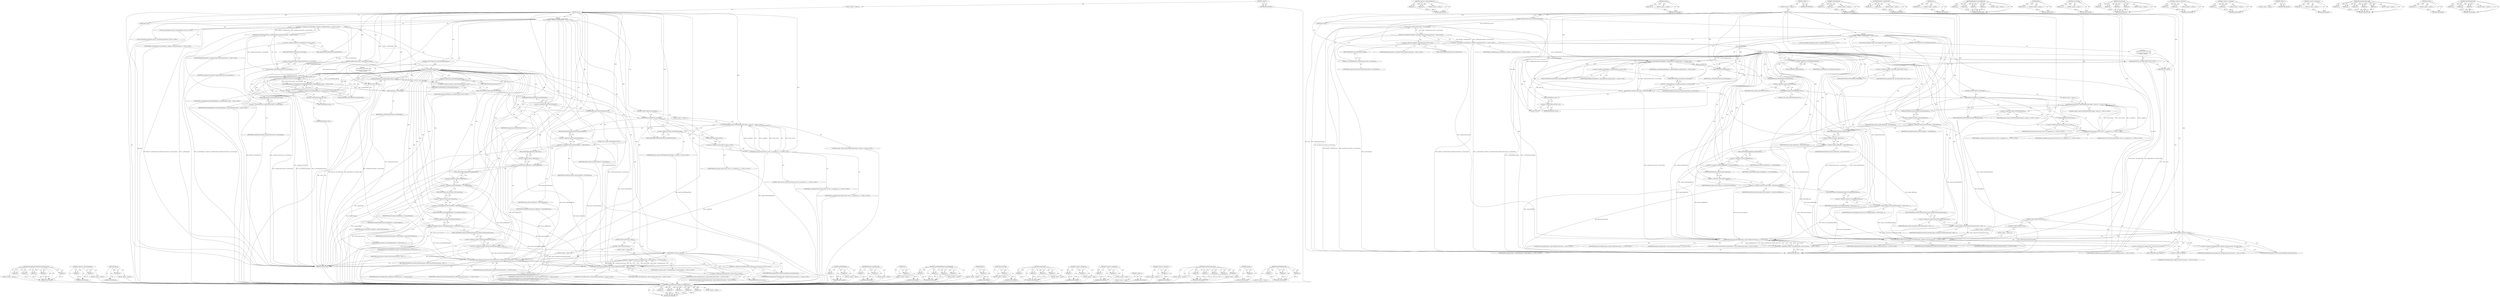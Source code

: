 digraph "setHTTPHeaderField" {
vulnerable_226 [label=<(METHOD,ThreadableLoader.loadResourceSynchronously)>];
vulnerable_227 [label=<(PARAM,p1)>];
vulnerable_228 [label=<(PARAM,p2)>];
vulnerable_229 [label=<(PARAM,p3)>];
vulnerable_230 [label=<(PARAM,p4)>];
vulnerable_231 [label=<(PARAM,p5)>];
vulnerable_232 [label=<(BLOCK,&lt;empty&gt;,&lt;empty&gt;)>];
vulnerable_233 [label=<(METHOD_RETURN,ANY)>];
vulnerable_172 [label=<(METHOD,&lt;operator&gt;.indirectFieldAccess)>];
vulnerable_173 [label=<(PARAM,p1)>];
vulnerable_174 [label=<(PARAM,p2)>];
vulnerable_175 [label=<(BLOCK,&lt;empty&gt;,&lt;empty&gt;)>];
vulnerable_176 [label=<(METHOD_RETURN,ANY)>];
vulnerable_196 [label=<(METHOD,request)>];
vulnerable_197 [label=<(PARAM,p1)>];
vulnerable_198 [label=<(BLOCK,&lt;empty&gt;,&lt;empty&gt;)>];
vulnerable_199 [label=<(METHOD_RETURN,ANY)>];
vulnerable_6 [label=<(METHOD,&lt;global&gt;)<SUB>1</SUB>>];
vulnerable_7 [label=<(BLOCK,&lt;empty&gt;,&lt;empty&gt;)<SUB>1</SUB>>];
vulnerable_8 [label=<(METHOD,start)<SUB>1</SUB>>];
vulnerable_9 [label=<(PARAM,ScriptExecutionContext* scriptExecutionContext)<SUB>1</SUB>>];
vulnerable_10 [label=<(PARAM,Blob* blob)<SUB>1</SUB>>];
vulnerable_11 [label="<(BLOCK,{
    m_urlForReading = BlobURL::createPublicUR...,{
    m_urlForReading = BlobURL::createPublicUR...)<SUB>2</SUB>>"];
vulnerable_12 [label="<(&lt;operator&gt;.assignment,m_urlForReading = BlobURL::createPublicURL(scri...)<SUB>3</SUB>>"];
vulnerable_13 [label="<(IDENTIFIER,m_urlForReading,m_urlForReading = BlobURL::createPublicURL(scri...)<SUB>3</SUB>>"];
vulnerable_14 [label="<(BlobURL.createPublicURL,BlobURL::createPublicURL(scriptExecutionContext...)<SUB>3</SUB>>"];
vulnerable_15 [label="<(&lt;operator&gt;.fieldAccess,BlobURL::createPublicURL)<SUB>3</SUB>>"];
vulnerable_16 [label="<(IDENTIFIER,BlobURL,BlobURL::createPublicURL(scriptExecutionContext...)<SUB>3</SUB>>"];
vulnerable_17 [label=<(FIELD_IDENTIFIER,createPublicURL,createPublicURL)<SUB>3</SUB>>];
vulnerable_18 [label=<(securityOrigin,scriptExecutionContext-&gt;securityOrigin())<SUB>3</SUB>>];
vulnerable_19 [label=<(&lt;operator&gt;.indirectFieldAccess,scriptExecutionContext-&gt;securityOrigin)<SUB>3</SUB>>];
vulnerable_20 [label=<(IDENTIFIER,scriptExecutionContext,scriptExecutionContext-&gt;securityOrigin())<SUB>3</SUB>>];
vulnerable_21 [label=<(FIELD_IDENTIFIER,securityOrigin,securityOrigin)<SUB>3</SUB>>];
vulnerable_22 [label=<(CONTROL_STRUCTURE,IF,if (m_urlForReading.isEmpty()))<SUB>4</SUB>>];
vulnerable_23 [label=<(isEmpty,m_urlForReading.isEmpty())<SUB>4</SUB>>];
vulnerable_24 [label=<(&lt;operator&gt;.fieldAccess,m_urlForReading.isEmpty)<SUB>4</SUB>>];
vulnerable_25 [label=<(IDENTIFIER,m_urlForReading,m_urlForReading.isEmpty())<SUB>4</SUB>>];
vulnerable_26 [label=<(FIELD_IDENTIFIER,isEmpty,isEmpty)<SUB>4</SUB>>];
vulnerable_27 [label="<(BLOCK,{
         failed(FileError::SECURITY_ERR);
   ...,{
         failed(FileError::SECURITY_ERR);
   ...)<SUB>4</SUB>>"];
vulnerable_28 [label="<(failed,failed(FileError::SECURITY_ERR))<SUB>5</SUB>>"];
vulnerable_29 [label="<(&lt;operator&gt;.fieldAccess,FileError::SECURITY_ERR)<SUB>5</SUB>>"];
vulnerable_30 [label="<(IDENTIFIER,FileError,failed(FileError::SECURITY_ERR))<SUB>5</SUB>>"];
vulnerable_31 [label=<(FIELD_IDENTIFIER,SECURITY_ERR,SECURITY_ERR)<SUB>5</SUB>>];
vulnerable_32 [label=<(RETURN,return;,return;)<SUB>6</SUB>>];
vulnerable_33 [label="<(ThreadableBlobRegistry.registerBlobURL,ThreadableBlobRegistry::registerBlobURL(scriptE...)<SUB>8</SUB>>"];
vulnerable_34 [label="<(&lt;operator&gt;.fieldAccess,ThreadableBlobRegistry::registerBlobURL)<SUB>8</SUB>>"];
vulnerable_35 [label="<(IDENTIFIER,ThreadableBlobRegistry,ThreadableBlobRegistry::registerBlobURL(scriptE...)<SUB>8</SUB>>"];
vulnerable_36 [label=<(FIELD_IDENTIFIER,registerBlobURL,registerBlobURL)<SUB>8</SUB>>];
vulnerable_37 [label=<(securityOrigin,scriptExecutionContext-&gt;securityOrigin())<SUB>8</SUB>>];
vulnerable_38 [label=<(&lt;operator&gt;.indirectFieldAccess,scriptExecutionContext-&gt;securityOrigin)<SUB>8</SUB>>];
vulnerable_39 [label=<(IDENTIFIER,scriptExecutionContext,scriptExecutionContext-&gt;securityOrigin())<SUB>8</SUB>>];
vulnerable_40 [label=<(FIELD_IDENTIFIER,securityOrigin,securityOrigin)<SUB>8</SUB>>];
vulnerable_41 [label="<(IDENTIFIER,m_urlForReading,ThreadableBlobRegistry::registerBlobURL(scriptE...)<SUB>8</SUB>>"];
vulnerable_42 [label=<(url,blob-&gt;url())<SUB>8</SUB>>];
vulnerable_43 [label=<(&lt;operator&gt;.indirectFieldAccess,blob-&gt;url)<SUB>8</SUB>>];
vulnerable_44 [label=<(IDENTIFIER,blob,blob-&gt;url())<SUB>8</SUB>>];
vulnerable_45 [label=<(FIELD_IDENTIFIER,url,url)<SUB>8</SUB>>];
vulnerable_46 [label="<(LOCAL,ResourceRequest request: ResourceRequest)<SUB>10</SUB>>"];
vulnerable_47 [label=<(request,request(m_urlForReading))<SUB>10</SUB>>];
vulnerable_48 [label=<(IDENTIFIER,m_urlForReading,request(m_urlForReading))<SUB>10</SUB>>];
vulnerable_49 [label=<(setHTTPMethod,request.setHTTPMethod(&quot;GET&quot;))<SUB>11</SUB>>];
vulnerable_50 [label=<(&lt;operator&gt;.fieldAccess,request.setHTTPMethod)<SUB>11</SUB>>];
vulnerable_51 [label=<(IDENTIFIER,request,request.setHTTPMethod(&quot;GET&quot;))<SUB>11</SUB>>];
vulnerable_52 [label=<(FIELD_IDENTIFIER,setHTTPMethod,setHTTPMethod)<SUB>11</SUB>>];
vulnerable_53 [label=<(LITERAL,&quot;GET&quot;,request.setHTTPMethod(&quot;GET&quot;))<SUB>11</SUB>>];
vulnerable_54 [label=<(CONTROL_STRUCTURE,IF,if (m_hasRange))<SUB>12</SUB>>];
vulnerable_55 [label=<(IDENTIFIER,m_hasRange,if (m_hasRange))<SUB>12</SUB>>];
vulnerable_56 [label=<(BLOCK,&lt;empty&gt;,&lt;empty&gt;)<SUB>13</SUB>>];
vulnerable_57 [label="<(setHTTPHeaderField,request.setHTTPHeaderField(&quot;Range&quot;, String::for...)<SUB>13</SUB>>"];
vulnerable_58 [label=<(&lt;operator&gt;.fieldAccess,request.setHTTPHeaderField)<SUB>13</SUB>>];
vulnerable_59 [label="<(IDENTIFIER,request,request.setHTTPHeaderField(&quot;Range&quot;, String::for...)<SUB>13</SUB>>"];
vulnerable_60 [label=<(FIELD_IDENTIFIER,setHTTPHeaderField,setHTTPHeaderField)<SUB>13</SUB>>];
vulnerable_61 [label="<(LITERAL,&quot;Range&quot;,request.setHTTPHeaderField(&quot;Range&quot;, String::for...)<SUB>13</SUB>>"];
vulnerable_62 [label="<(String.format,String::format(&quot;bytes=%d-%d&quot;, m_rangeStart, m_r...)<SUB>13</SUB>>"];
vulnerable_63 [label="<(&lt;operator&gt;.fieldAccess,String::format)<SUB>13</SUB>>"];
vulnerable_64 [label="<(IDENTIFIER,String,String::format(&quot;bytes=%d-%d&quot;, m_rangeStart, m_r...)<SUB>13</SUB>>"];
vulnerable_65 [label=<(FIELD_IDENTIFIER,format,format)<SUB>13</SUB>>];
vulnerable_66 [label="<(LITERAL,&quot;bytes=%d-%d&quot;,String::format(&quot;bytes=%d-%d&quot;, m_rangeStart, m_r...)<SUB>13</SUB>>"];
vulnerable_67 [label="<(IDENTIFIER,m_rangeStart,String::format(&quot;bytes=%d-%d&quot;, m_rangeStart, m_r...)<SUB>13</SUB>>"];
vulnerable_68 [label="<(IDENTIFIER,m_rangeEnd,String::format(&quot;bytes=%d-%d&quot;, m_rangeStart, m_r...)<SUB>13</SUB>>"];
vulnerable_69 [label="<(LOCAL,ThreadableLoaderOptions options: ThreadableLoaderOptions)<SUB>15</SUB>>"];
vulnerable_70 [label=<(&lt;operator&gt;.assignment,options.sendLoadCallbacks = SendCallbacks)<SUB>16</SUB>>];
vulnerable_71 [label=<(&lt;operator&gt;.fieldAccess,options.sendLoadCallbacks)<SUB>16</SUB>>];
vulnerable_72 [label=<(IDENTIFIER,options,options.sendLoadCallbacks = SendCallbacks)<SUB>16</SUB>>];
vulnerable_73 [label=<(FIELD_IDENTIFIER,sendLoadCallbacks,sendLoadCallbacks)<SUB>16</SUB>>];
vulnerable_74 [label=<(IDENTIFIER,SendCallbacks,options.sendLoadCallbacks = SendCallbacks)<SUB>16</SUB>>];
vulnerable_75 [label=<(&lt;operator&gt;.assignment,options.sniffContent = DoNotSniffContent)<SUB>17</SUB>>];
vulnerable_76 [label=<(&lt;operator&gt;.fieldAccess,options.sniffContent)<SUB>17</SUB>>];
vulnerable_77 [label=<(IDENTIFIER,options,options.sniffContent = DoNotSniffContent)<SUB>17</SUB>>];
vulnerable_78 [label=<(FIELD_IDENTIFIER,sniffContent,sniffContent)<SUB>17</SUB>>];
vulnerable_79 [label=<(IDENTIFIER,DoNotSniffContent,options.sniffContent = DoNotSniffContent)<SUB>17</SUB>>];
vulnerable_80 [label=<(&lt;operator&gt;.assignment,options.preflightPolicy = ConsiderPreflight)<SUB>18</SUB>>];
vulnerable_81 [label=<(&lt;operator&gt;.fieldAccess,options.preflightPolicy)<SUB>18</SUB>>];
vulnerable_82 [label=<(IDENTIFIER,options,options.preflightPolicy = ConsiderPreflight)<SUB>18</SUB>>];
vulnerable_83 [label=<(FIELD_IDENTIFIER,preflightPolicy,preflightPolicy)<SUB>18</SUB>>];
vulnerable_84 [label=<(IDENTIFIER,ConsiderPreflight,options.preflightPolicy = ConsiderPreflight)<SUB>18</SUB>>];
vulnerable_85 [label=<(&lt;operator&gt;.assignment,options.allowCredentials = AllowStoredCredentials)<SUB>19</SUB>>];
vulnerable_86 [label=<(&lt;operator&gt;.fieldAccess,options.allowCredentials)<SUB>19</SUB>>];
vulnerable_87 [label=<(IDENTIFIER,options,options.allowCredentials = AllowStoredCredentials)<SUB>19</SUB>>];
vulnerable_88 [label=<(FIELD_IDENTIFIER,allowCredentials,allowCredentials)<SUB>19</SUB>>];
vulnerable_89 [label=<(IDENTIFIER,AllowStoredCredentials,options.allowCredentials = AllowStoredCredentials)<SUB>19</SUB>>];
vulnerable_90 [label=<(&lt;operator&gt;.assignment,options.crossOriginRequestPolicy = DenyCrossOri...)<SUB>20</SUB>>];
vulnerable_91 [label=<(&lt;operator&gt;.fieldAccess,options.crossOriginRequestPolicy)<SUB>20</SUB>>];
vulnerable_92 [label=<(IDENTIFIER,options,options.crossOriginRequestPolicy = DenyCrossOri...)<SUB>20</SUB>>];
vulnerable_93 [label=<(FIELD_IDENTIFIER,crossOriginRequestPolicy,crossOriginRequestPolicy)<SUB>20</SUB>>];
vulnerable_94 [label=<(IDENTIFIER,DenyCrossOriginRequests,options.crossOriginRequestPolicy = DenyCrossOri...)<SUB>20</SUB>>];
vulnerable_95 [label=<(&lt;operator&gt;.assignment,options.contentSecurityPolicyEnforcement = DoNo...)<SUB>21</SUB>>];
vulnerable_96 [label=<(&lt;operator&gt;.fieldAccess,options.contentSecurityPolicyEnforcement)<SUB>21</SUB>>];
vulnerable_97 [label=<(IDENTIFIER,options,options.contentSecurityPolicyEnforcement = DoNo...)<SUB>21</SUB>>];
vulnerable_98 [label=<(FIELD_IDENTIFIER,contentSecurityPolicyEnforcement,contentSecurityPolicyEnforcement)<SUB>21</SUB>>];
vulnerable_99 [label=<(IDENTIFIER,DoNotEnforceContentSecurityPolicy,options.contentSecurityPolicyEnforcement = DoNo...)<SUB>21</SUB>>];
vulnerable_100 [label=<(CONTROL_STRUCTURE,IF,if (m_client))<SUB>23</SUB>>];
vulnerable_101 [label=<(IDENTIFIER,m_client,if (m_client))<SUB>23</SUB>>];
vulnerable_102 [label=<(BLOCK,&lt;empty&gt;,&lt;empty&gt;)<SUB>24</SUB>>];
vulnerable_103 [label="<(&lt;operator&gt;.assignment,m_loader = ThreadableLoader::create(scriptExecu...)<SUB>24</SUB>>"];
vulnerable_104 [label="<(IDENTIFIER,m_loader,m_loader = ThreadableLoader::create(scriptExecu...)<SUB>24</SUB>>"];
vulnerable_105 [label="<(ThreadableLoader.create,ThreadableLoader::create(scriptExecutionContext...)<SUB>24</SUB>>"];
vulnerable_106 [label="<(&lt;operator&gt;.fieldAccess,ThreadableLoader::create)<SUB>24</SUB>>"];
vulnerable_107 [label="<(IDENTIFIER,ThreadableLoader,ThreadableLoader::create(scriptExecutionContext...)<SUB>24</SUB>>"];
vulnerable_108 [label=<(FIELD_IDENTIFIER,create,create)<SUB>24</SUB>>];
vulnerable_109 [label="<(IDENTIFIER,scriptExecutionContext,ThreadableLoader::create(scriptExecutionContext...)<SUB>24</SUB>>"];
vulnerable_110 [label="<(LITERAL,this,ThreadableLoader::create(scriptExecutionContext...)<SUB>24</SUB>>"];
vulnerable_111 [label="<(IDENTIFIER,request,ThreadableLoader::create(scriptExecutionContext...)<SUB>24</SUB>>"];
vulnerable_112 [label="<(IDENTIFIER,options,ThreadableLoader::create(scriptExecutionContext...)<SUB>24</SUB>>"];
vulnerable_113 [label=<(CONTROL_STRUCTURE,ELSE,else)<SUB>26</SUB>>];
vulnerable_114 [label=<(BLOCK,&lt;empty&gt;,&lt;empty&gt;)<SUB>26</SUB>>];
vulnerable_115 [label="<(ThreadableLoader.loadResourceSynchronously,ThreadableLoader::loadResourceSynchronously(scr...)<SUB>26</SUB>>"];
vulnerable_116 [label="<(&lt;operator&gt;.fieldAccess,ThreadableLoader::loadResourceSynchronously)<SUB>26</SUB>>"];
vulnerable_117 [label="<(IDENTIFIER,ThreadableLoader,ThreadableLoader::loadResourceSynchronously(scr...)<SUB>26</SUB>>"];
vulnerable_118 [label=<(FIELD_IDENTIFIER,loadResourceSynchronously,loadResourceSynchronously)<SUB>26</SUB>>];
vulnerable_119 [label="<(IDENTIFIER,scriptExecutionContext,ThreadableLoader::loadResourceSynchronously(scr...)<SUB>26</SUB>>"];
vulnerable_120 [label="<(IDENTIFIER,request,ThreadableLoader::loadResourceSynchronously(scr...)<SUB>26</SUB>>"];
vulnerable_121 [label=<(&lt;operator&gt;.indirection,*this)<SUB>26</SUB>>];
vulnerable_122 [label="<(LITERAL,this,ThreadableLoader::loadResourceSynchronously(scr...)<SUB>26</SUB>>"];
vulnerable_123 [label="<(IDENTIFIER,options,ThreadableLoader::loadResourceSynchronously(scr...)<SUB>26</SUB>>"];
vulnerable_124 [label=<(METHOD_RETURN,void)<SUB>1</SUB>>];
vulnerable_126 [label=<(METHOD_RETURN,ANY)<SUB>1</SUB>>];
vulnerable_200 [label=<(METHOD,setHTTPMethod)>];
vulnerable_201 [label=<(PARAM,p1)>];
vulnerable_202 [label=<(PARAM,p2)>];
vulnerable_203 [label=<(BLOCK,&lt;empty&gt;,&lt;empty&gt;)>];
vulnerable_204 [label=<(METHOD_RETURN,ANY)>];
vulnerable_158 [label=<(METHOD,BlobURL.createPublicURL)>];
vulnerable_159 [label=<(PARAM,p1)>];
vulnerable_160 [label=<(PARAM,p2)>];
vulnerable_161 [label=<(BLOCK,&lt;empty&gt;,&lt;empty&gt;)>];
vulnerable_162 [label=<(METHOD_RETURN,ANY)>];
vulnerable_192 [label=<(METHOD,url)>];
vulnerable_193 [label=<(PARAM,p1)>];
vulnerable_194 [label=<(BLOCK,&lt;empty&gt;,&lt;empty&gt;)>];
vulnerable_195 [label=<(METHOD_RETURN,ANY)>];
vulnerable_185 [label=<(METHOD,ThreadableBlobRegistry.registerBlobURL)>];
vulnerable_186 [label=<(PARAM,p1)>];
vulnerable_187 [label=<(PARAM,p2)>];
vulnerable_188 [label=<(PARAM,p3)>];
vulnerable_189 [label=<(PARAM,p4)>];
vulnerable_190 [label=<(BLOCK,&lt;empty&gt;,&lt;empty&gt;)>];
vulnerable_191 [label=<(METHOD_RETURN,ANY)>];
vulnerable_181 [label=<(METHOD,failed)>];
vulnerable_182 [label=<(PARAM,p1)>];
vulnerable_183 [label=<(BLOCK,&lt;empty&gt;,&lt;empty&gt;)>];
vulnerable_184 [label=<(METHOD_RETURN,ANY)>];
vulnerable_168 [label=<(METHOD,securityOrigin)>];
vulnerable_169 [label=<(PARAM,p1)>];
vulnerable_170 [label=<(BLOCK,&lt;empty&gt;,&lt;empty&gt;)>];
vulnerable_171 [label=<(METHOD_RETURN,ANY)>];
vulnerable_211 [label=<(METHOD,String.format)>];
vulnerable_212 [label=<(PARAM,p1)>];
vulnerable_213 [label=<(PARAM,p2)>];
vulnerable_214 [label=<(PARAM,p3)>];
vulnerable_215 [label=<(PARAM,p4)>];
vulnerable_216 [label=<(BLOCK,&lt;empty&gt;,&lt;empty&gt;)>];
vulnerable_217 [label=<(METHOD_RETURN,ANY)>];
vulnerable_163 [label=<(METHOD,&lt;operator&gt;.fieldAccess)>];
vulnerable_164 [label=<(PARAM,p1)>];
vulnerable_165 [label=<(PARAM,p2)>];
vulnerable_166 [label=<(BLOCK,&lt;empty&gt;,&lt;empty&gt;)>];
vulnerable_167 [label=<(METHOD_RETURN,ANY)>];
vulnerable_153 [label=<(METHOD,&lt;operator&gt;.assignment)>];
vulnerable_154 [label=<(PARAM,p1)>];
vulnerable_155 [label=<(PARAM,p2)>];
vulnerable_156 [label=<(BLOCK,&lt;empty&gt;,&lt;empty&gt;)>];
vulnerable_157 [label=<(METHOD_RETURN,ANY)>];
vulnerable_147 [label=<(METHOD,&lt;global&gt;)<SUB>1</SUB>>];
vulnerable_148 [label=<(BLOCK,&lt;empty&gt;,&lt;empty&gt;)>];
vulnerable_149 [label=<(METHOD_RETURN,ANY)>];
vulnerable_234 [label=<(METHOD,&lt;operator&gt;.indirection)>];
vulnerable_235 [label=<(PARAM,p1)>];
vulnerable_236 [label=<(BLOCK,&lt;empty&gt;,&lt;empty&gt;)>];
vulnerable_237 [label=<(METHOD_RETURN,ANY)>];
vulnerable_218 [label=<(METHOD,ThreadableLoader.create)>];
vulnerable_219 [label=<(PARAM,p1)>];
vulnerable_220 [label=<(PARAM,p2)>];
vulnerable_221 [label=<(PARAM,p3)>];
vulnerable_222 [label=<(PARAM,p4)>];
vulnerable_223 [label=<(PARAM,p5)>];
vulnerable_224 [label=<(BLOCK,&lt;empty&gt;,&lt;empty&gt;)>];
vulnerable_225 [label=<(METHOD_RETURN,ANY)>];
vulnerable_177 [label=<(METHOD,isEmpty)>];
vulnerable_178 [label=<(PARAM,p1)>];
vulnerable_179 [label=<(BLOCK,&lt;empty&gt;,&lt;empty&gt;)>];
vulnerable_180 [label=<(METHOD_RETURN,ANY)>];
vulnerable_205 [label=<(METHOD,setHTTPHeaderField)>];
vulnerable_206 [label=<(PARAM,p1)>];
vulnerable_207 [label=<(PARAM,p2)>];
vulnerable_208 [label=<(PARAM,p3)>];
vulnerable_209 [label=<(BLOCK,&lt;empty&gt;,&lt;empty&gt;)>];
vulnerable_210 [label=<(METHOD_RETURN,ANY)>];
fixed_226 [label=<(METHOD,ThreadableLoader.loadResourceSynchronously)>];
fixed_227 [label=<(PARAM,p1)>];
fixed_228 [label=<(PARAM,p2)>];
fixed_229 [label=<(PARAM,p3)>];
fixed_230 [label=<(PARAM,p4)>];
fixed_231 [label=<(PARAM,p5)>];
fixed_232 [label=<(BLOCK,&lt;empty&gt;,&lt;empty&gt;)>];
fixed_233 [label=<(METHOD_RETURN,ANY)>];
fixed_172 [label=<(METHOD,&lt;operator&gt;.indirectFieldAccess)>];
fixed_173 [label=<(PARAM,p1)>];
fixed_174 [label=<(PARAM,p2)>];
fixed_175 [label=<(BLOCK,&lt;empty&gt;,&lt;empty&gt;)>];
fixed_176 [label=<(METHOD_RETURN,ANY)>];
fixed_196 [label=<(METHOD,request)>];
fixed_197 [label=<(PARAM,p1)>];
fixed_198 [label=<(BLOCK,&lt;empty&gt;,&lt;empty&gt;)>];
fixed_199 [label=<(METHOD_RETURN,ANY)>];
fixed_6 [label=<(METHOD,&lt;global&gt;)<SUB>1</SUB>>];
fixed_7 [label=<(BLOCK,&lt;empty&gt;,&lt;empty&gt;)<SUB>1</SUB>>];
fixed_8 [label=<(METHOD,start)<SUB>1</SUB>>];
fixed_9 [label=<(PARAM,ScriptExecutionContext* scriptExecutionContext)<SUB>1</SUB>>];
fixed_10 [label=<(PARAM,Blob* blob)<SUB>1</SUB>>];
fixed_11 [label="<(BLOCK,{
    m_urlForReading = BlobURL::createPublicUR...,{
    m_urlForReading = BlobURL::createPublicUR...)<SUB>2</SUB>>"];
fixed_12 [label="<(&lt;operator&gt;.assignment,m_urlForReading = BlobURL::createPublicURL(scri...)<SUB>3</SUB>>"];
fixed_13 [label="<(IDENTIFIER,m_urlForReading,m_urlForReading = BlobURL::createPublicURL(scri...)<SUB>3</SUB>>"];
fixed_14 [label="<(BlobURL.createPublicURL,BlobURL::createPublicURL(scriptExecutionContext...)<SUB>3</SUB>>"];
fixed_15 [label="<(&lt;operator&gt;.fieldAccess,BlobURL::createPublicURL)<SUB>3</SUB>>"];
fixed_16 [label="<(IDENTIFIER,BlobURL,BlobURL::createPublicURL(scriptExecutionContext...)<SUB>3</SUB>>"];
fixed_17 [label=<(FIELD_IDENTIFIER,createPublicURL,createPublicURL)<SUB>3</SUB>>];
fixed_18 [label=<(securityOrigin,scriptExecutionContext-&gt;securityOrigin())<SUB>3</SUB>>];
fixed_19 [label=<(&lt;operator&gt;.indirectFieldAccess,scriptExecutionContext-&gt;securityOrigin)<SUB>3</SUB>>];
fixed_20 [label=<(IDENTIFIER,scriptExecutionContext,scriptExecutionContext-&gt;securityOrigin())<SUB>3</SUB>>];
fixed_21 [label=<(FIELD_IDENTIFIER,securityOrigin,securityOrigin)<SUB>3</SUB>>];
fixed_22 [label=<(CONTROL_STRUCTURE,IF,if (m_urlForReading.isEmpty()))<SUB>4</SUB>>];
fixed_23 [label=<(isEmpty,m_urlForReading.isEmpty())<SUB>4</SUB>>];
fixed_24 [label=<(&lt;operator&gt;.fieldAccess,m_urlForReading.isEmpty)<SUB>4</SUB>>];
fixed_25 [label=<(IDENTIFIER,m_urlForReading,m_urlForReading.isEmpty())<SUB>4</SUB>>];
fixed_26 [label=<(FIELD_IDENTIFIER,isEmpty,isEmpty)<SUB>4</SUB>>];
fixed_27 [label="<(BLOCK,{
         failed(FileError::SECURITY_ERR);
   ...,{
         failed(FileError::SECURITY_ERR);
   ...)<SUB>4</SUB>>"];
fixed_28 [label="<(failed,failed(FileError::SECURITY_ERR))<SUB>5</SUB>>"];
fixed_29 [label="<(&lt;operator&gt;.fieldAccess,FileError::SECURITY_ERR)<SUB>5</SUB>>"];
fixed_30 [label="<(IDENTIFIER,FileError,failed(FileError::SECURITY_ERR))<SUB>5</SUB>>"];
fixed_31 [label=<(FIELD_IDENTIFIER,SECURITY_ERR,SECURITY_ERR)<SUB>5</SUB>>];
fixed_32 [label=<(RETURN,return;,return;)<SUB>6</SUB>>];
fixed_33 [label="<(BlobRegistry.registerBlobURL,BlobRegistry::registerBlobURL(scriptExecutionCo...)<SUB>8</SUB>>"];
fixed_34 [label="<(&lt;operator&gt;.fieldAccess,BlobRegistry::registerBlobURL)<SUB>8</SUB>>"];
fixed_35 [label="<(IDENTIFIER,BlobRegistry,BlobRegistry::registerBlobURL(scriptExecutionCo...)<SUB>8</SUB>>"];
fixed_36 [label=<(FIELD_IDENTIFIER,registerBlobURL,registerBlobURL)<SUB>8</SUB>>];
fixed_37 [label=<(securityOrigin,scriptExecutionContext-&gt;securityOrigin())<SUB>8</SUB>>];
fixed_38 [label=<(&lt;operator&gt;.indirectFieldAccess,scriptExecutionContext-&gt;securityOrigin)<SUB>8</SUB>>];
fixed_39 [label=<(IDENTIFIER,scriptExecutionContext,scriptExecutionContext-&gt;securityOrigin())<SUB>8</SUB>>];
fixed_40 [label=<(FIELD_IDENTIFIER,securityOrigin,securityOrigin)<SUB>8</SUB>>];
fixed_41 [label="<(IDENTIFIER,m_urlForReading,BlobRegistry::registerBlobURL(scriptExecutionCo...)<SUB>8</SUB>>"];
fixed_42 [label=<(url,blob-&gt;url())<SUB>8</SUB>>];
fixed_43 [label=<(&lt;operator&gt;.indirectFieldAccess,blob-&gt;url)<SUB>8</SUB>>];
fixed_44 [label=<(IDENTIFIER,blob,blob-&gt;url())<SUB>8</SUB>>];
fixed_45 [label=<(FIELD_IDENTIFIER,url,url)<SUB>8</SUB>>];
fixed_46 [label="<(LOCAL,ResourceRequest request: ResourceRequest)<SUB>10</SUB>>"];
fixed_47 [label=<(request,request(m_urlForReading))<SUB>10</SUB>>];
fixed_48 [label=<(IDENTIFIER,m_urlForReading,request(m_urlForReading))<SUB>10</SUB>>];
fixed_49 [label=<(setHTTPMethod,request.setHTTPMethod(&quot;GET&quot;))<SUB>11</SUB>>];
fixed_50 [label=<(&lt;operator&gt;.fieldAccess,request.setHTTPMethod)<SUB>11</SUB>>];
fixed_51 [label=<(IDENTIFIER,request,request.setHTTPMethod(&quot;GET&quot;))<SUB>11</SUB>>];
fixed_52 [label=<(FIELD_IDENTIFIER,setHTTPMethod,setHTTPMethod)<SUB>11</SUB>>];
fixed_53 [label=<(LITERAL,&quot;GET&quot;,request.setHTTPMethod(&quot;GET&quot;))<SUB>11</SUB>>];
fixed_54 [label=<(CONTROL_STRUCTURE,IF,if (m_hasRange))<SUB>12</SUB>>];
fixed_55 [label=<(IDENTIFIER,m_hasRange,if (m_hasRange))<SUB>12</SUB>>];
fixed_56 [label=<(BLOCK,&lt;empty&gt;,&lt;empty&gt;)<SUB>13</SUB>>];
fixed_57 [label="<(setHTTPHeaderField,request.setHTTPHeaderField(&quot;Range&quot;, String::for...)<SUB>13</SUB>>"];
fixed_58 [label=<(&lt;operator&gt;.fieldAccess,request.setHTTPHeaderField)<SUB>13</SUB>>];
fixed_59 [label="<(IDENTIFIER,request,request.setHTTPHeaderField(&quot;Range&quot;, String::for...)<SUB>13</SUB>>"];
fixed_60 [label=<(FIELD_IDENTIFIER,setHTTPHeaderField,setHTTPHeaderField)<SUB>13</SUB>>];
fixed_61 [label="<(LITERAL,&quot;Range&quot;,request.setHTTPHeaderField(&quot;Range&quot;, String::for...)<SUB>13</SUB>>"];
fixed_62 [label="<(String.format,String::format(&quot;bytes=%d-%d&quot;, m_rangeStart, m_r...)<SUB>13</SUB>>"];
fixed_63 [label="<(&lt;operator&gt;.fieldAccess,String::format)<SUB>13</SUB>>"];
fixed_64 [label="<(IDENTIFIER,String,String::format(&quot;bytes=%d-%d&quot;, m_rangeStart, m_r...)<SUB>13</SUB>>"];
fixed_65 [label=<(FIELD_IDENTIFIER,format,format)<SUB>13</SUB>>];
fixed_66 [label="<(LITERAL,&quot;bytes=%d-%d&quot;,String::format(&quot;bytes=%d-%d&quot;, m_rangeStart, m_r...)<SUB>13</SUB>>"];
fixed_67 [label="<(IDENTIFIER,m_rangeStart,String::format(&quot;bytes=%d-%d&quot;, m_rangeStart, m_r...)<SUB>13</SUB>>"];
fixed_68 [label="<(IDENTIFIER,m_rangeEnd,String::format(&quot;bytes=%d-%d&quot;, m_rangeStart, m_r...)<SUB>13</SUB>>"];
fixed_69 [label="<(LOCAL,ThreadableLoaderOptions options: ThreadableLoaderOptions)<SUB>15</SUB>>"];
fixed_70 [label=<(&lt;operator&gt;.assignment,options.sendLoadCallbacks = SendCallbacks)<SUB>16</SUB>>];
fixed_71 [label=<(&lt;operator&gt;.fieldAccess,options.sendLoadCallbacks)<SUB>16</SUB>>];
fixed_72 [label=<(IDENTIFIER,options,options.sendLoadCallbacks = SendCallbacks)<SUB>16</SUB>>];
fixed_73 [label=<(FIELD_IDENTIFIER,sendLoadCallbacks,sendLoadCallbacks)<SUB>16</SUB>>];
fixed_74 [label=<(IDENTIFIER,SendCallbacks,options.sendLoadCallbacks = SendCallbacks)<SUB>16</SUB>>];
fixed_75 [label=<(&lt;operator&gt;.assignment,options.sniffContent = DoNotSniffContent)<SUB>17</SUB>>];
fixed_76 [label=<(&lt;operator&gt;.fieldAccess,options.sniffContent)<SUB>17</SUB>>];
fixed_77 [label=<(IDENTIFIER,options,options.sniffContent = DoNotSniffContent)<SUB>17</SUB>>];
fixed_78 [label=<(FIELD_IDENTIFIER,sniffContent,sniffContent)<SUB>17</SUB>>];
fixed_79 [label=<(IDENTIFIER,DoNotSniffContent,options.sniffContent = DoNotSniffContent)<SUB>17</SUB>>];
fixed_80 [label=<(&lt;operator&gt;.assignment,options.preflightPolicy = ConsiderPreflight)<SUB>18</SUB>>];
fixed_81 [label=<(&lt;operator&gt;.fieldAccess,options.preflightPolicy)<SUB>18</SUB>>];
fixed_82 [label=<(IDENTIFIER,options,options.preflightPolicy = ConsiderPreflight)<SUB>18</SUB>>];
fixed_83 [label=<(FIELD_IDENTIFIER,preflightPolicy,preflightPolicy)<SUB>18</SUB>>];
fixed_84 [label=<(IDENTIFIER,ConsiderPreflight,options.preflightPolicy = ConsiderPreflight)<SUB>18</SUB>>];
fixed_85 [label=<(&lt;operator&gt;.assignment,options.allowCredentials = AllowStoredCredentials)<SUB>19</SUB>>];
fixed_86 [label=<(&lt;operator&gt;.fieldAccess,options.allowCredentials)<SUB>19</SUB>>];
fixed_87 [label=<(IDENTIFIER,options,options.allowCredentials = AllowStoredCredentials)<SUB>19</SUB>>];
fixed_88 [label=<(FIELD_IDENTIFIER,allowCredentials,allowCredentials)<SUB>19</SUB>>];
fixed_89 [label=<(IDENTIFIER,AllowStoredCredentials,options.allowCredentials = AllowStoredCredentials)<SUB>19</SUB>>];
fixed_90 [label=<(&lt;operator&gt;.assignment,options.crossOriginRequestPolicy = DenyCrossOri...)<SUB>20</SUB>>];
fixed_91 [label=<(&lt;operator&gt;.fieldAccess,options.crossOriginRequestPolicy)<SUB>20</SUB>>];
fixed_92 [label=<(IDENTIFIER,options,options.crossOriginRequestPolicy = DenyCrossOri...)<SUB>20</SUB>>];
fixed_93 [label=<(FIELD_IDENTIFIER,crossOriginRequestPolicy,crossOriginRequestPolicy)<SUB>20</SUB>>];
fixed_94 [label=<(IDENTIFIER,DenyCrossOriginRequests,options.crossOriginRequestPolicy = DenyCrossOri...)<SUB>20</SUB>>];
fixed_95 [label=<(&lt;operator&gt;.assignment,options.contentSecurityPolicyEnforcement = DoNo...)<SUB>21</SUB>>];
fixed_96 [label=<(&lt;operator&gt;.fieldAccess,options.contentSecurityPolicyEnforcement)<SUB>21</SUB>>];
fixed_97 [label=<(IDENTIFIER,options,options.contentSecurityPolicyEnforcement = DoNo...)<SUB>21</SUB>>];
fixed_98 [label=<(FIELD_IDENTIFIER,contentSecurityPolicyEnforcement,contentSecurityPolicyEnforcement)<SUB>21</SUB>>];
fixed_99 [label=<(IDENTIFIER,DoNotEnforceContentSecurityPolicy,options.contentSecurityPolicyEnforcement = DoNo...)<SUB>21</SUB>>];
fixed_100 [label=<(CONTROL_STRUCTURE,IF,if (m_client))<SUB>23</SUB>>];
fixed_101 [label=<(IDENTIFIER,m_client,if (m_client))<SUB>23</SUB>>];
fixed_102 [label=<(BLOCK,&lt;empty&gt;,&lt;empty&gt;)<SUB>24</SUB>>];
fixed_103 [label="<(&lt;operator&gt;.assignment,m_loader = ThreadableLoader::create(scriptExecu...)<SUB>24</SUB>>"];
fixed_104 [label="<(IDENTIFIER,m_loader,m_loader = ThreadableLoader::create(scriptExecu...)<SUB>24</SUB>>"];
fixed_105 [label="<(ThreadableLoader.create,ThreadableLoader::create(scriptExecutionContext...)<SUB>24</SUB>>"];
fixed_106 [label="<(&lt;operator&gt;.fieldAccess,ThreadableLoader::create)<SUB>24</SUB>>"];
fixed_107 [label="<(IDENTIFIER,ThreadableLoader,ThreadableLoader::create(scriptExecutionContext...)<SUB>24</SUB>>"];
fixed_108 [label=<(FIELD_IDENTIFIER,create,create)<SUB>24</SUB>>];
fixed_109 [label="<(IDENTIFIER,scriptExecutionContext,ThreadableLoader::create(scriptExecutionContext...)<SUB>24</SUB>>"];
fixed_110 [label="<(LITERAL,this,ThreadableLoader::create(scriptExecutionContext...)<SUB>24</SUB>>"];
fixed_111 [label="<(IDENTIFIER,request,ThreadableLoader::create(scriptExecutionContext...)<SUB>24</SUB>>"];
fixed_112 [label="<(IDENTIFIER,options,ThreadableLoader::create(scriptExecutionContext...)<SUB>24</SUB>>"];
fixed_113 [label=<(CONTROL_STRUCTURE,ELSE,else)<SUB>26</SUB>>];
fixed_114 [label=<(BLOCK,&lt;empty&gt;,&lt;empty&gt;)<SUB>26</SUB>>];
fixed_115 [label="<(ThreadableLoader.loadResourceSynchronously,ThreadableLoader::loadResourceSynchronously(scr...)<SUB>26</SUB>>"];
fixed_116 [label="<(&lt;operator&gt;.fieldAccess,ThreadableLoader::loadResourceSynchronously)<SUB>26</SUB>>"];
fixed_117 [label="<(IDENTIFIER,ThreadableLoader,ThreadableLoader::loadResourceSynchronously(scr...)<SUB>26</SUB>>"];
fixed_118 [label=<(FIELD_IDENTIFIER,loadResourceSynchronously,loadResourceSynchronously)<SUB>26</SUB>>];
fixed_119 [label="<(IDENTIFIER,scriptExecutionContext,ThreadableLoader::loadResourceSynchronously(scr...)<SUB>26</SUB>>"];
fixed_120 [label="<(IDENTIFIER,request,ThreadableLoader::loadResourceSynchronously(scr...)<SUB>26</SUB>>"];
fixed_121 [label=<(&lt;operator&gt;.indirection,*this)<SUB>26</SUB>>];
fixed_122 [label="<(LITERAL,this,ThreadableLoader::loadResourceSynchronously(scr...)<SUB>26</SUB>>"];
fixed_123 [label="<(IDENTIFIER,options,ThreadableLoader::loadResourceSynchronously(scr...)<SUB>26</SUB>>"];
fixed_124 [label=<(METHOD_RETURN,void)<SUB>1</SUB>>];
fixed_126 [label=<(METHOD_RETURN,ANY)<SUB>1</SUB>>];
fixed_200 [label=<(METHOD,setHTTPMethod)>];
fixed_201 [label=<(PARAM,p1)>];
fixed_202 [label=<(PARAM,p2)>];
fixed_203 [label=<(BLOCK,&lt;empty&gt;,&lt;empty&gt;)>];
fixed_204 [label=<(METHOD_RETURN,ANY)>];
fixed_158 [label=<(METHOD,BlobURL.createPublicURL)>];
fixed_159 [label=<(PARAM,p1)>];
fixed_160 [label=<(PARAM,p2)>];
fixed_161 [label=<(BLOCK,&lt;empty&gt;,&lt;empty&gt;)>];
fixed_162 [label=<(METHOD_RETURN,ANY)>];
fixed_192 [label=<(METHOD,url)>];
fixed_193 [label=<(PARAM,p1)>];
fixed_194 [label=<(BLOCK,&lt;empty&gt;,&lt;empty&gt;)>];
fixed_195 [label=<(METHOD_RETURN,ANY)>];
fixed_185 [label=<(METHOD,BlobRegistry.registerBlobURL)>];
fixed_186 [label=<(PARAM,p1)>];
fixed_187 [label=<(PARAM,p2)>];
fixed_188 [label=<(PARAM,p3)>];
fixed_189 [label=<(PARAM,p4)>];
fixed_190 [label=<(BLOCK,&lt;empty&gt;,&lt;empty&gt;)>];
fixed_191 [label=<(METHOD_RETURN,ANY)>];
fixed_181 [label=<(METHOD,failed)>];
fixed_182 [label=<(PARAM,p1)>];
fixed_183 [label=<(BLOCK,&lt;empty&gt;,&lt;empty&gt;)>];
fixed_184 [label=<(METHOD_RETURN,ANY)>];
fixed_168 [label=<(METHOD,securityOrigin)>];
fixed_169 [label=<(PARAM,p1)>];
fixed_170 [label=<(BLOCK,&lt;empty&gt;,&lt;empty&gt;)>];
fixed_171 [label=<(METHOD_RETURN,ANY)>];
fixed_211 [label=<(METHOD,String.format)>];
fixed_212 [label=<(PARAM,p1)>];
fixed_213 [label=<(PARAM,p2)>];
fixed_214 [label=<(PARAM,p3)>];
fixed_215 [label=<(PARAM,p4)>];
fixed_216 [label=<(BLOCK,&lt;empty&gt;,&lt;empty&gt;)>];
fixed_217 [label=<(METHOD_RETURN,ANY)>];
fixed_163 [label=<(METHOD,&lt;operator&gt;.fieldAccess)>];
fixed_164 [label=<(PARAM,p1)>];
fixed_165 [label=<(PARAM,p2)>];
fixed_166 [label=<(BLOCK,&lt;empty&gt;,&lt;empty&gt;)>];
fixed_167 [label=<(METHOD_RETURN,ANY)>];
fixed_153 [label=<(METHOD,&lt;operator&gt;.assignment)>];
fixed_154 [label=<(PARAM,p1)>];
fixed_155 [label=<(PARAM,p2)>];
fixed_156 [label=<(BLOCK,&lt;empty&gt;,&lt;empty&gt;)>];
fixed_157 [label=<(METHOD_RETURN,ANY)>];
fixed_147 [label=<(METHOD,&lt;global&gt;)<SUB>1</SUB>>];
fixed_148 [label=<(BLOCK,&lt;empty&gt;,&lt;empty&gt;)>];
fixed_149 [label=<(METHOD_RETURN,ANY)>];
fixed_234 [label=<(METHOD,&lt;operator&gt;.indirection)>];
fixed_235 [label=<(PARAM,p1)>];
fixed_236 [label=<(BLOCK,&lt;empty&gt;,&lt;empty&gt;)>];
fixed_237 [label=<(METHOD_RETURN,ANY)>];
fixed_218 [label=<(METHOD,ThreadableLoader.create)>];
fixed_219 [label=<(PARAM,p1)>];
fixed_220 [label=<(PARAM,p2)>];
fixed_221 [label=<(PARAM,p3)>];
fixed_222 [label=<(PARAM,p4)>];
fixed_223 [label=<(PARAM,p5)>];
fixed_224 [label=<(BLOCK,&lt;empty&gt;,&lt;empty&gt;)>];
fixed_225 [label=<(METHOD_RETURN,ANY)>];
fixed_177 [label=<(METHOD,isEmpty)>];
fixed_178 [label=<(PARAM,p1)>];
fixed_179 [label=<(BLOCK,&lt;empty&gt;,&lt;empty&gt;)>];
fixed_180 [label=<(METHOD_RETURN,ANY)>];
fixed_205 [label=<(METHOD,setHTTPHeaderField)>];
fixed_206 [label=<(PARAM,p1)>];
fixed_207 [label=<(PARAM,p2)>];
fixed_208 [label=<(PARAM,p3)>];
fixed_209 [label=<(BLOCK,&lt;empty&gt;,&lt;empty&gt;)>];
fixed_210 [label=<(METHOD_RETURN,ANY)>];
vulnerable_226 -> vulnerable_227  [key=0, label="AST: "];
vulnerable_226 -> vulnerable_227  [key=1, label="DDG: "];
vulnerable_226 -> vulnerable_232  [key=0, label="AST: "];
vulnerable_226 -> vulnerable_228  [key=0, label="AST: "];
vulnerable_226 -> vulnerable_228  [key=1, label="DDG: "];
vulnerable_226 -> vulnerable_233  [key=0, label="AST: "];
vulnerable_226 -> vulnerable_233  [key=1, label="CFG: "];
vulnerable_226 -> vulnerable_229  [key=0, label="AST: "];
vulnerable_226 -> vulnerable_229  [key=1, label="DDG: "];
vulnerable_226 -> vulnerable_230  [key=0, label="AST: "];
vulnerable_226 -> vulnerable_230  [key=1, label="DDG: "];
vulnerable_226 -> vulnerable_231  [key=0, label="AST: "];
vulnerable_226 -> vulnerable_231  [key=1, label="DDG: "];
vulnerable_227 -> vulnerable_233  [key=0, label="DDG: p1"];
vulnerable_228 -> vulnerable_233  [key=0, label="DDG: p2"];
vulnerable_229 -> vulnerable_233  [key=0, label="DDG: p3"];
vulnerable_230 -> vulnerable_233  [key=0, label="DDG: p4"];
vulnerable_231 -> vulnerable_233  [key=0, label="DDG: p5"];
vulnerable_232 -> fixed_226  [key=0];
vulnerable_233 -> fixed_226  [key=0];
vulnerable_172 -> vulnerable_173  [key=0, label="AST: "];
vulnerable_172 -> vulnerable_173  [key=1, label="DDG: "];
vulnerable_172 -> vulnerable_175  [key=0, label="AST: "];
vulnerable_172 -> vulnerable_174  [key=0, label="AST: "];
vulnerable_172 -> vulnerable_174  [key=1, label="DDG: "];
vulnerable_172 -> vulnerable_176  [key=0, label="AST: "];
vulnerable_172 -> vulnerable_176  [key=1, label="CFG: "];
vulnerable_173 -> vulnerable_176  [key=0, label="DDG: p1"];
vulnerable_174 -> vulnerable_176  [key=0, label="DDG: p2"];
vulnerable_175 -> fixed_226  [key=0];
vulnerable_176 -> fixed_226  [key=0];
vulnerable_196 -> vulnerable_197  [key=0, label="AST: "];
vulnerable_196 -> vulnerable_197  [key=1, label="DDG: "];
vulnerable_196 -> vulnerable_198  [key=0, label="AST: "];
vulnerable_196 -> vulnerable_199  [key=0, label="AST: "];
vulnerable_196 -> vulnerable_199  [key=1, label="CFG: "];
vulnerable_197 -> vulnerable_199  [key=0, label="DDG: p1"];
vulnerable_198 -> fixed_226  [key=0];
vulnerable_199 -> fixed_226  [key=0];
vulnerable_6 -> vulnerable_7  [key=0, label="AST: "];
vulnerable_6 -> vulnerable_126  [key=0, label="AST: "];
vulnerable_6 -> vulnerable_126  [key=1, label="CFG: "];
vulnerable_7 -> vulnerable_8  [key=0, label="AST: "];
vulnerable_8 -> vulnerable_9  [key=0, label="AST: "];
vulnerable_8 -> vulnerable_9  [key=1, label="DDG: "];
vulnerable_8 -> vulnerable_10  [key=0, label="AST: "];
vulnerable_8 -> vulnerable_10  [key=1, label="DDG: "];
vulnerable_8 -> vulnerable_11  [key=0, label="AST: "];
vulnerable_8 -> vulnerable_124  [key=0, label="AST: "];
vulnerable_8 -> vulnerable_17  [key=0, label="CFG: "];
vulnerable_8 -> vulnerable_70  [key=0, label="DDG: "];
vulnerable_8 -> vulnerable_75  [key=0, label="DDG: "];
vulnerable_8 -> vulnerable_80  [key=0, label="DDG: "];
vulnerable_8 -> vulnerable_85  [key=0, label="DDG: "];
vulnerable_8 -> vulnerable_90  [key=0, label="DDG: "];
vulnerable_8 -> vulnerable_95  [key=0, label="DDG: "];
vulnerable_8 -> vulnerable_33  [key=0, label="DDG: "];
vulnerable_8 -> vulnerable_47  [key=0, label="DDG: "];
vulnerable_8 -> vulnerable_49  [key=0, label="DDG: "];
vulnerable_8 -> vulnerable_55  [key=0, label="DDG: "];
vulnerable_8 -> vulnerable_101  [key=0, label="DDG: "];
vulnerable_8 -> vulnerable_32  [key=0, label="DDG: "];
vulnerable_8 -> vulnerable_57  [key=0, label="DDG: "];
vulnerable_8 -> vulnerable_62  [key=0, label="DDG: "];
vulnerable_8 -> vulnerable_105  [key=0, label="DDG: "];
vulnerable_8 -> vulnerable_115  [key=0, label="DDG: "];
vulnerable_9 -> vulnerable_124  [key=0, label="DDG: scriptExecutionContext"];
vulnerable_9 -> vulnerable_37  [key=0, label="DDG: scriptExecutionContext"];
vulnerable_9 -> vulnerable_18  [key=0, label="DDG: scriptExecutionContext"];
vulnerable_9 -> vulnerable_105  [key=0, label="DDG: scriptExecutionContext"];
vulnerable_9 -> vulnerable_115  [key=0, label="DDG: scriptExecutionContext"];
vulnerable_10 -> vulnerable_124  [key=0, label="DDG: blob"];
vulnerable_10 -> vulnerable_42  [key=0, label="DDG: blob"];
vulnerable_11 -> vulnerable_12  [key=0, label="AST: "];
vulnerable_11 -> vulnerable_22  [key=0, label="AST: "];
vulnerable_11 -> vulnerable_33  [key=0, label="AST: "];
vulnerable_11 -> vulnerable_46  [key=0, label="AST: "];
vulnerable_11 -> vulnerable_47  [key=0, label="AST: "];
vulnerable_11 -> vulnerable_49  [key=0, label="AST: "];
vulnerable_11 -> vulnerable_54  [key=0, label="AST: "];
vulnerable_11 -> vulnerable_69  [key=0, label="AST: "];
vulnerable_11 -> vulnerable_70  [key=0, label="AST: "];
vulnerable_11 -> vulnerable_75  [key=0, label="AST: "];
vulnerable_11 -> vulnerable_80  [key=0, label="AST: "];
vulnerable_11 -> vulnerable_85  [key=0, label="AST: "];
vulnerable_11 -> vulnerable_90  [key=0, label="AST: "];
vulnerable_11 -> vulnerable_95  [key=0, label="AST: "];
vulnerable_11 -> vulnerable_100  [key=0, label="AST: "];
vulnerable_12 -> vulnerable_13  [key=0, label="AST: "];
vulnerable_12 -> vulnerable_14  [key=0, label="AST: "];
vulnerable_12 -> vulnerable_26  [key=0, label="CFG: "];
vulnerable_12 -> vulnerable_124  [key=0, label="DDG: m_urlForReading"];
vulnerable_12 -> vulnerable_124  [key=1, label="DDG: BlobURL::createPublicURL(scriptExecutionContext-&gt;securityOrigin())"];
vulnerable_12 -> vulnerable_124  [key=2, label="DDG: m_urlForReading = BlobURL::createPublicURL(scriptExecutionContext-&gt;securityOrigin())"];
vulnerable_12 -> vulnerable_33  [key=0, label="DDG: m_urlForReading"];
vulnerable_12 -> vulnerable_23  [key=0, label="DDG: m_urlForReading"];
vulnerable_13 -> fixed_226  [key=0];
vulnerable_14 -> vulnerable_15  [key=0, label="AST: "];
vulnerable_14 -> vulnerable_18  [key=0, label="AST: "];
vulnerable_14 -> vulnerable_12  [key=0, label="CFG: "];
vulnerable_14 -> vulnerable_12  [key=1, label="DDG: BlobURL::createPublicURL"];
vulnerable_14 -> vulnerable_12  [key=2, label="DDG: scriptExecutionContext-&gt;securityOrigin()"];
vulnerable_14 -> vulnerable_124  [key=0, label="DDG: BlobURL::createPublicURL"];
vulnerable_14 -> vulnerable_124  [key=1, label="DDG: scriptExecutionContext-&gt;securityOrigin()"];
vulnerable_15 -> vulnerable_16  [key=0, label="AST: "];
vulnerable_15 -> vulnerable_17  [key=0, label="AST: "];
vulnerable_15 -> vulnerable_21  [key=0, label="CFG: "];
vulnerable_16 -> fixed_226  [key=0];
vulnerable_17 -> vulnerable_15  [key=0, label="CFG: "];
vulnerable_18 -> vulnerable_19  [key=0, label="AST: "];
vulnerable_18 -> vulnerable_14  [key=0, label="CFG: "];
vulnerable_18 -> vulnerable_14  [key=1, label="DDG: scriptExecutionContext-&gt;securityOrigin"];
vulnerable_18 -> vulnerable_124  [key=0, label="DDG: scriptExecutionContext-&gt;securityOrigin"];
vulnerable_18 -> vulnerable_37  [key=0, label="DDG: scriptExecutionContext-&gt;securityOrigin"];
vulnerable_19 -> vulnerable_20  [key=0, label="AST: "];
vulnerable_19 -> vulnerable_21  [key=0, label="AST: "];
vulnerable_19 -> vulnerable_18  [key=0, label="CFG: "];
vulnerable_20 -> fixed_226  [key=0];
vulnerable_21 -> vulnerable_19  [key=0, label="CFG: "];
vulnerable_22 -> vulnerable_23  [key=0, label="AST: "];
vulnerable_22 -> vulnerable_27  [key=0, label="AST: "];
vulnerable_23 -> vulnerable_24  [key=0, label="AST: "];
vulnerable_23 -> vulnerable_31  [key=0, label="CFG: "];
vulnerable_23 -> vulnerable_31  [key=1, label="CDG: "];
vulnerable_23 -> vulnerable_36  [key=0, label="CFG: "];
vulnerable_23 -> vulnerable_36  [key=1, label="CDG: "];
vulnerable_23 -> vulnerable_124  [key=0, label="DDG: m_urlForReading.isEmpty"];
vulnerable_23 -> vulnerable_124  [key=1, label="DDG: m_urlForReading.isEmpty()"];
vulnerable_23 -> vulnerable_33  [key=0, label="DDG: m_urlForReading.isEmpty"];
vulnerable_23 -> vulnerable_33  [key=1, label="CDG: "];
vulnerable_23 -> vulnerable_47  [key=0, label="CDG: "];
vulnerable_23 -> vulnerable_34  [key=0, label="CDG: "];
vulnerable_23 -> vulnerable_32  [key=0, label="CDG: "];
vulnerable_23 -> vulnerable_49  [key=0, label="CDG: "];
vulnerable_23 -> vulnerable_73  [key=0, label="CDG: "];
vulnerable_23 -> vulnerable_96  [key=0, label="CDG: "];
vulnerable_23 -> vulnerable_42  [key=0, label="CDG: "];
vulnerable_23 -> vulnerable_28  [key=0, label="CDG: "];
vulnerable_23 -> vulnerable_98  [key=0, label="CDG: "];
vulnerable_23 -> vulnerable_75  [key=0, label="CDG: "];
vulnerable_23 -> vulnerable_52  [key=0, label="CDG: "];
vulnerable_23 -> vulnerable_37  [key=0, label="CDG: "];
vulnerable_23 -> vulnerable_81  [key=0, label="CDG: "];
vulnerable_23 -> vulnerable_85  [key=0, label="CDG: "];
vulnerable_23 -> vulnerable_38  [key=0, label="CDG: "];
vulnerable_23 -> vulnerable_95  [key=0, label="CDG: "];
vulnerable_23 -> vulnerable_45  [key=0, label="CDG: "];
vulnerable_23 -> vulnerable_40  [key=0, label="CDG: "];
vulnerable_23 -> vulnerable_29  [key=0, label="CDG: "];
vulnerable_23 -> vulnerable_76  [key=0, label="CDG: "];
vulnerable_23 -> vulnerable_50  [key=0, label="CDG: "];
vulnerable_23 -> vulnerable_91  [key=0, label="CDG: "];
vulnerable_23 -> vulnerable_93  [key=0, label="CDG: "];
vulnerable_23 -> vulnerable_101  [key=0, label="CDG: "];
vulnerable_23 -> vulnerable_90  [key=0, label="CDG: "];
vulnerable_23 -> vulnerable_43  [key=0, label="CDG: "];
vulnerable_23 -> vulnerable_80  [key=0, label="CDG: "];
vulnerable_23 -> vulnerable_83  [key=0, label="CDG: "];
vulnerable_23 -> vulnerable_71  [key=0, label="CDG: "];
vulnerable_23 -> vulnerable_88  [key=0, label="CDG: "];
vulnerable_23 -> vulnerable_70  [key=0, label="CDG: "];
vulnerable_23 -> vulnerable_55  [key=0, label="CDG: "];
vulnerable_23 -> vulnerable_78  [key=0, label="CDG: "];
vulnerable_23 -> vulnerable_86  [key=0, label="CDG: "];
vulnerable_24 -> vulnerable_25  [key=0, label="AST: "];
vulnerable_24 -> vulnerable_26  [key=0, label="AST: "];
vulnerable_24 -> vulnerable_23  [key=0, label="CFG: "];
vulnerable_25 -> fixed_226  [key=0];
vulnerable_26 -> vulnerable_24  [key=0, label="CFG: "];
vulnerable_27 -> vulnerable_28  [key=0, label="AST: "];
vulnerable_27 -> vulnerable_32  [key=0, label="AST: "];
vulnerable_28 -> vulnerable_29  [key=0, label="AST: "];
vulnerable_28 -> vulnerable_32  [key=0, label="CFG: "];
vulnerable_28 -> vulnerable_124  [key=0, label="DDG: FileError::SECURITY_ERR"];
vulnerable_28 -> vulnerable_124  [key=1, label="DDG: failed(FileError::SECURITY_ERR)"];
vulnerable_29 -> vulnerable_30  [key=0, label="AST: "];
vulnerable_29 -> vulnerable_31  [key=0, label="AST: "];
vulnerable_29 -> vulnerable_28  [key=0, label="CFG: "];
vulnerable_30 -> fixed_226  [key=0];
vulnerable_31 -> vulnerable_29  [key=0, label="CFG: "];
vulnerable_32 -> vulnerable_124  [key=0, label="CFG: "];
vulnerable_32 -> vulnerable_124  [key=1, label="DDG: &lt;RET&gt;"];
vulnerable_33 -> vulnerable_34  [key=0, label="AST: "];
vulnerable_33 -> vulnerable_37  [key=0, label="AST: "];
vulnerable_33 -> vulnerable_41  [key=0, label="AST: "];
vulnerable_33 -> vulnerable_42  [key=0, label="AST: "];
vulnerable_33 -> vulnerable_47  [key=0, label="CFG: "];
vulnerable_33 -> vulnerable_47  [key=1, label="DDG: m_urlForReading"];
vulnerable_34 -> vulnerable_35  [key=0, label="AST: "];
vulnerable_34 -> vulnerable_36  [key=0, label="AST: "];
vulnerable_34 -> vulnerable_40  [key=0, label="CFG: "];
vulnerable_35 -> fixed_226  [key=0];
vulnerable_36 -> vulnerable_34  [key=0, label="CFG: "];
vulnerable_37 -> vulnerable_38  [key=0, label="AST: "];
vulnerable_37 -> vulnerable_45  [key=0, label="CFG: "];
vulnerable_37 -> vulnerable_33  [key=0, label="DDG: scriptExecutionContext-&gt;securityOrigin"];
vulnerable_37 -> vulnerable_105  [key=0, label="DDG: scriptExecutionContext-&gt;securityOrigin"];
vulnerable_37 -> vulnerable_115  [key=0, label="DDG: scriptExecutionContext-&gt;securityOrigin"];
vulnerable_38 -> vulnerable_39  [key=0, label="AST: "];
vulnerable_38 -> vulnerable_40  [key=0, label="AST: "];
vulnerable_38 -> vulnerable_37  [key=0, label="CFG: "];
vulnerable_39 -> fixed_226  [key=0];
vulnerable_40 -> vulnerable_38  [key=0, label="CFG: "];
vulnerable_41 -> fixed_226  [key=0];
vulnerable_42 -> vulnerable_43  [key=0, label="AST: "];
vulnerable_42 -> vulnerable_33  [key=0, label="CFG: "];
vulnerable_42 -> vulnerable_33  [key=1, label="DDG: blob-&gt;url"];
vulnerable_43 -> vulnerable_44  [key=0, label="AST: "];
vulnerable_43 -> vulnerable_45  [key=0, label="AST: "];
vulnerable_43 -> vulnerable_42  [key=0, label="CFG: "];
vulnerable_44 -> fixed_226  [key=0];
vulnerable_45 -> vulnerable_43  [key=0, label="CFG: "];
vulnerable_46 -> fixed_226  [key=0];
vulnerable_47 -> vulnerable_48  [key=0, label="AST: "];
vulnerable_47 -> vulnerable_52  [key=0, label="CFG: "];
vulnerable_48 -> fixed_226  [key=0];
vulnerable_49 -> vulnerable_50  [key=0, label="AST: "];
vulnerable_49 -> vulnerable_53  [key=0, label="AST: "];
vulnerable_49 -> vulnerable_55  [key=0, label="CFG: "];
vulnerable_49 -> vulnerable_105  [key=0, label="DDG: request.setHTTPMethod"];
vulnerable_49 -> vulnerable_115  [key=0, label="DDG: request.setHTTPMethod"];
vulnerable_50 -> vulnerable_51  [key=0, label="AST: "];
vulnerable_50 -> vulnerable_52  [key=0, label="AST: "];
vulnerable_50 -> vulnerable_49  [key=0, label="CFG: "];
vulnerable_51 -> fixed_226  [key=0];
vulnerable_52 -> vulnerable_50  [key=0, label="CFG: "];
vulnerable_53 -> fixed_226  [key=0];
vulnerable_54 -> vulnerable_55  [key=0, label="AST: "];
vulnerable_54 -> vulnerable_56  [key=0, label="AST: "];
vulnerable_55 -> vulnerable_60  [key=0, label="CFG: "];
vulnerable_55 -> vulnerable_60  [key=1, label="CDG: "];
vulnerable_55 -> vulnerable_73  [key=0, label="CFG: "];
vulnerable_55 -> vulnerable_57  [key=0, label="CDG: "];
vulnerable_55 -> vulnerable_65  [key=0, label="CDG: "];
vulnerable_55 -> vulnerable_58  [key=0, label="CDG: "];
vulnerable_55 -> vulnerable_63  [key=0, label="CDG: "];
vulnerable_55 -> vulnerable_62  [key=0, label="CDG: "];
vulnerable_56 -> vulnerable_57  [key=0, label="AST: "];
vulnerable_57 -> vulnerable_58  [key=0, label="AST: "];
vulnerable_57 -> vulnerable_61  [key=0, label="AST: "];
vulnerable_57 -> vulnerable_62  [key=0, label="AST: "];
vulnerable_57 -> vulnerable_73  [key=0, label="CFG: "];
vulnerable_57 -> vulnerable_105  [key=0, label="DDG: request.setHTTPHeaderField"];
vulnerable_57 -> vulnerable_115  [key=0, label="DDG: request.setHTTPHeaderField"];
vulnerable_58 -> vulnerable_59  [key=0, label="AST: "];
vulnerable_58 -> vulnerable_60  [key=0, label="AST: "];
vulnerable_58 -> vulnerable_65  [key=0, label="CFG: "];
vulnerable_59 -> fixed_226  [key=0];
vulnerable_60 -> vulnerable_58  [key=0, label="CFG: "];
vulnerable_61 -> fixed_226  [key=0];
vulnerable_62 -> vulnerable_63  [key=0, label="AST: "];
vulnerable_62 -> vulnerable_66  [key=0, label="AST: "];
vulnerable_62 -> vulnerable_67  [key=0, label="AST: "];
vulnerable_62 -> vulnerable_68  [key=0, label="AST: "];
vulnerable_62 -> vulnerable_57  [key=0, label="CFG: "];
vulnerable_62 -> vulnerable_57  [key=1, label="DDG: String::format"];
vulnerable_62 -> vulnerable_57  [key=2, label="DDG: &quot;bytes=%d-%d&quot;"];
vulnerable_62 -> vulnerable_57  [key=3, label="DDG: m_rangeStart"];
vulnerable_62 -> vulnerable_57  [key=4, label="DDG: m_rangeEnd"];
vulnerable_62 -> vulnerable_124  [key=0, label="DDG: m_rangeStart"];
vulnerable_63 -> vulnerable_64  [key=0, label="AST: "];
vulnerable_63 -> vulnerable_65  [key=0, label="AST: "];
vulnerable_63 -> vulnerable_62  [key=0, label="CFG: "];
vulnerable_64 -> fixed_226  [key=0];
vulnerable_65 -> vulnerable_63  [key=0, label="CFG: "];
vulnerable_66 -> fixed_226  [key=0];
vulnerable_67 -> fixed_226  [key=0];
vulnerable_68 -> fixed_226  [key=0];
vulnerable_69 -> fixed_226  [key=0];
vulnerable_70 -> vulnerable_71  [key=0, label="AST: "];
vulnerable_70 -> vulnerable_74  [key=0, label="AST: "];
vulnerable_70 -> vulnerable_78  [key=0, label="CFG: "];
vulnerable_70 -> vulnerable_124  [key=0, label="DDG: SendCallbacks"];
vulnerable_70 -> vulnerable_105  [key=0, label="DDG: options.sendLoadCallbacks"];
vulnerable_70 -> vulnerable_115  [key=0, label="DDG: options.sendLoadCallbacks"];
vulnerable_71 -> vulnerable_72  [key=0, label="AST: "];
vulnerable_71 -> vulnerable_73  [key=0, label="AST: "];
vulnerable_71 -> vulnerable_70  [key=0, label="CFG: "];
vulnerable_72 -> fixed_226  [key=0];
vulnerable_73 -> vulnerable_71  [key=0, label="CFG: "];
vulnerable_74 -> fixed_226  [key=0];
vulnerable_75 -> vulnerable_76  [key=0, label="AST: "];
vulnerable_75 -> vulnerable_79  [key=0, label="AST: "];
vulnerable_75 -> vulnerable_83  [key=0, label="CFG: "];
vulnerable_75 -> vulnerable_124  [key=0, label="DDG: DoNotSniffContent"];
vulnerable_75 -> vulnerable_105  [key=0, label="DDG: options.sniffContent"];
vulnerable_75 -> vulnerable_115  [key=0, label="DDG: options.sniffContent"];
vulnerable_76 -> vulnerable_77  [key=0, label="AST: "];
vulnerable_76 -> vulnerable_78  [key=0, label="AST: "];
vulnerable_76 -> vulnerable_75  [key=0, label="CFG: "];
vulnerable_77 -> fixed_226  [key=0];
vulnerable_78 -> vulnerable_76  [key=0, label="CFG: "];
vulnerable_79 -> fixed_226  [key=0];
vulnerable_80 -> vulnerable_81  [key=0, label="AST: "];
vulnerable_80 -> vulnerable_84  [key=0, label="AST: "];
vulnerable_80 -> vulnerable_88  [key=0, label="CFG: "];
vulnerable_80 -> vulnerable_124  [key=0, label="DDG: ConsiderPreflight"];
vulnerable_80 -> vulnerable_105  [key=0, label="DDG: options.preflightPolicy"];
vulnerable_80 -> vulnerable_115  [key=0, label="DDG: options.preflightPolicy"];
vulnerable_81 -> vulnerable_82  [key=0, label="AST: "];
vulnerable_81 -> vulnerable_83  [key=0, label="AST: "];
vulnerable_81 -> vulnerable_80  [key=0, label="CFG: "];
vulnerable_82 -> fixed_226  [key=0];
vulnerable_83 -> vulnerable_81  [key=0, label="CFG: "];
vulnerable_84 -> fixed_226  [key=0];
vulnerable_85 -> vulnerable_86  [key=0, label="AST: "];
vulnerable_85 -> vulnerable_89  [key=0, label="AST: "];
vulnerable_85 -> vulnerable_93  [key=0, label="CFG: "];
vulnerable_85 -> vulnerable_124  [key=0, label="DDG: AllowStoredCredentials"];
vulnerable_85 -> vulnerable_105  [key=0, label="DDG: options.allowCredentials"];
vulnerable_85 -> vulnerable_115  [key=0, label="DDG: options.allowCredentials"];
vulnerable_86 -> vulnerable_87  [key=0, label="AST: "];
vulnerable_86 -> vulnerable_88  [key=0, label="AST: "];
vulnerable_86 -> vulnerable_85  [key=0, label="CFG: "];
vulnerable_87 -> fixed_226  [key=0];
vulnerable_88 -> vulnerable_86  [key=0, label="CFG: "];
vulnerable_89 -> fixed_226  [key=0];
vulnerable_90 -> vulnerable_91  [key=0, label="AST: "];
vulnerable_90 -> vulnerable_94  [key=0, label="AST: "];
vulnerable_90 -> vulnerable_98  [key=0, label="CFG: "];
vulnerable_90 -> vulnerable_124  [key=0, label="DDG: DenyCrossOriginRequests"];
vulnerable_90 -> vulnerable_105  [key=0, label="DDG: options.crossOriginRequestPolicy"];
vulnerable_90 -> vulnerable_115  [key=0, label="DDG: options.crossOriginRequestPolicy"];
vulnerable_91 -> vulnerable_92  [key=0, label="AST: "];
vulnerable_91 -> vulnerable_93  [key=0, label="AST: "];
vulnerable_91 -> vulnerable_90  [key=0, label="CFG: "];
vulnerable_92 -> fixed_226  [key=0];
vulnerable_93 -> vulnerable_91  [key=0, label="CFG: "];
vulnerable_94 -> fixed_226  [key=0];
vulnerable_95 -> vulnerable_96  [key=0, label="AST: "];
vulnerable_95 -> vulnerable_99  [key=0, label="AST: "];
vulnerable_95 -> vulnerable_101  [key=0, label="CFG: "];
vulnerable_95 -> vulnerable_124  [key=0, label="DDG: DoNotEnforceContentSecurityPolicy"];
vulnerable_95 -> vulnerable_105  [key=0, label="DDG: options.contentSecurityPolicyEnforcement"];
vulnerable_95 -> vulnerable_115  [key=0, label="DDG: options.contentSecurityPolicyEnforcement"];
vulnerable_96 -> vulnerable_97  [key=0, label="AST: "];
vulnerable_96 -> vulnerable_98  [key=0, label="AST: "];
vulnerable_96 -> vulnerable_95  [key=0, label="CFG: "];
vulnerable_97 -> fixed_226  [key=0];
vulnerable_98 -> vulnerable_96  [key=0, label="CFG: "];
vulnerable_99 -> fixed_226  [key=0];
vulnerable_100 -> vulnerable_101  [key=0, label="AST: "];
vulnerable_100 -> vulnerable_102  [key=0, label="AST: "];
vulnerable_100 -> vulnerable_113  [key=0, label="AST: "];
vulnerable_101 -> vulnerable_108  [key=0, label="CFG: "];
vulnerable_101 -> vulnerable_108  [key=1, label="CDG: "];
vulnerable_101 -> vulnerable_118  [key=0, label="CFG: "];
vulnerable_101 -> vulnerable_118  [key=1, label="CDG: "];
vulnerable_101 -> vulnerable_115  [key=0, label="CDG: "];
vulnerable_101 -> vulnerable_116  [key=0, label="CDG: "];
vulnerable_101 -> vulnerable_103  [key=0, label="CDG: "];
vulnerable_101 -> vulnerable_121  [key=0, label="CDG: "];
vulnerable_101 -> vulnerable_106  [key=0, label="CDG: "];
vulnerable_101 -> vulnerable_105  [key=0, label="CDG: "];
vulnerable_102 -> vulnerable_103  [key=0, label="AST: "];
vulnerable_103 -> vulnerable_104  [key=0, label="AST: "];
vulnerable_103 -> vulnerable_105  [key=0, label="AST: "];
vulnerable_103 -> vulnerable_124  [key=0, label="CFG: "];
vulnerable_103 -> vulnerable_124  [key=1, label="DDG: m_loader"];
vulnerable_104 -> fixed_226  [key=0];
vulnerable_105 -> vulnerable_106  [key=0, label="AST: "];
vulnerable_105 -> vulnerable_109  [key=0, label="AST: "];
vulnerable_105 -> vulnerable_110  [key=0, label="AST: "];
vulnerable_105 -> vulnerable_111  [key=0, label="AST: "];
vulnerable_105 -> vulnerable_112  [key=0, label="AST: "];
vulnerable_105 -> vulnerable_103  [key=0, label="CFG: "];
vulnerable_105 -> vulnerable_103  [key=1, label="DDG: options"];
vulnerable_105 -> vulnerable_103  [key=2, label="DDG: request"];
vulnerable_105 -> vulnerable_103  [key=3, label="DDG: ThreadableLoader::create"];
vulnerable_105 -> vulnerable_103  [key=4, label="DDG: scriptExecutionContext"];
vulnerable_105 -> vulnerable_103  [key=5, label="DDG: this"];
vulnerable_106 -> vulnerable_107  [key=0, label="AST: "];
vulnerable_106 -> vulnerable_108  [key=0, label="AST: "];
vulnerable_106 -> vulnerable_105  [key=0, label="CFG: "];
vulnerable_107 -> fixed_226  [key=0];
vulnerable_108 -> vulnerable_106  [key=0, label="CFG: "];
vulnerable_109 -> fixed_226  [key=0];
vulnerable_110 -> fixed_226  [key=0];
vulnerable_111 -> fixed_226  [key=0];
vulnerable_112 -> fixed_226  [key=0];
vulnerable_113 -> vulnerable_114  [key=0, label="AST: "];
vulnerable_114 -> vulnerable_115  [key=0, label="AST: "];
vulnerable_115 -> vulnerable_116  [key=0, label="AST: "];
vulnerable_115 -> vulnerable_119  [key=0, label="AST: "];
vulnerable_115 -> vulnerable_120  [key=0, label="AST: "];
vulnerable_115 -> vulnerable_121  [key=0, label="AST: "];
vulnerable_115 -> vulnerable_123  [key=0, label="AST: "];
vulnerable_115 -> vulnerable_124  [key=0, label="CFG: "];
vulnerable_116 -> vulnerable_117  [key=0, label="AST: "];
vulnerable_116 -> vulnerable_118  [key=0, label="AST: "];
vulnerable_116 -> vulnerable_121  [key=0, label="CFG: "];
vulnerable_117 -> fixed_226  [key=0];
vulnerable_118 -> vulnerable_116  [key=0, label="CFG: "];
vulnerable_119 -> fixed_226  [key=0];
vulnerable_120 -> fixed_226  [key=0];
vulnerable_121 -> vulnerable_122  [key=0, label="AST: "];
vulnerable_121 -> vulnerable_115  [key=0, label="CFG: "];
vulnerable_122 -> fixed_226  [key=0];
vulnerable_123 -> fixed_226  [key=0];
vulnerable_124 -> fixed_226  [key=0];
vulnerable_126 -> fixed_226  [key=0];
vulnerable_200 -> vulnerable_201  [key=0, label="AST: "];
vulnerable_200 -> vulnerable_201  [key=1, label="DDG: "];
vulnerable_200 -> vulnerable_203  [key=0, label="AST: "];
vulnerable_200 -> vulnerable_202  [key=0, label="AST: "];
vulnerable_200 -> vulnerable_202  [key=1, label="DDG: "];
vulnerable_200 -> vulnerable_204  [key=0, label="AST: "];
vulnerable_200 -> vulnerable_204  [key=1, label="CFG: "];
vulnerable_201 -> vulnerable_204  [key=0, label="DDG: p1"];
vulnerable_202 -> vulnerable_204  [key=0, label="DDG: p2"];
vulnerable_203 -> fixed_226  [key=0];
vulnerable_204 -> fixed_226  [key=0];
vulnerable_158 -> vulnerable_159  [key=0, label="AST: "];
vulnerable_158 -> vulnerable_159  [key=1, label="DDG: "];
vulnerable_158 -> vulnerable_161  [key=0, label="AST: "];
vulnerable_158 -> vulnerable_160  [key=0, label="AST: "];
vulnerable_158 -> vulnerable_160  [key=1, label="DDG: "];
vulnerable_158 -> vulnerable_162  [key=0, label="AST: "];
vulnerable_158 -> vulnerable_162  [key=1, label="CFG: "];
vulnerable_159 -> vulnerable_162  [key=0, label="DDG: p1"];
vulnerable_160 -> vulnerable_162  [key=0, label="DDG: p2"];
vulnerable_161 -> fixed_226  [key=0];
vulnerable_162 -> fixed_226  [key=0];
vulnerable_192 -> vulnerable_193  [key=0, label="AST: "];
vulnerable_192 -> vulnerable_193  [key=1, label="DDG: "];
vulnerable_192 -> vulnerable_194  [key=0, label="AST: "];
vulnerable_192 -> vulnerable_195  [key=0, label="AST: "];
vulnerable_192 -> vulnerable_195  [key=1, label="CFG: "];
vulnerable_193 -> vulnerable_195  [key=0, label="DDG: p1"];
vulnerable_194 -> fixed_226  [key=0];
vulnerable_195 -> fixed_226  [key=0];
vulnerable_185 -> vulnerable_186  [key=0, label="AST: "];
vulnerable_185 -> vulnerable_186  [key=1, label="DDG: "];
vulnerable_185 -> vulnerable_190  [key=0, label="AST: "];
vulnerable_185 -> vulnerable_187  [key=0, label="AST: "];
vulnerable_185 -> vulnerable_187  [key=1, label="DDG: "];
vulnerable_185 -> vulnerable_191  [key=0, label="AST: "];
vulnerable_185 -> vulnerable_191  [key=1, label="CFG: "];
vulnerable_185 -> vulnerable_188  [key=0, label="AST: "];
vulnerable_185 -> vulnerable_188  [key=1, label="DDG: "];
vulnerable_185 -> vulnerable_189  [key=0, label="AST: "];
vulnerable_185 -> vulnerable_189  [key=1, label="DDG: "];
vulnerable_186 -> vulnerable_191  [key=0, label="DDG: p1"];
vulnerable_187 -> vulnerable_191  [key=0, label="DDG: p2"];
vulnerable_188 -> vulnerable_191  [key=0, label="DDG: p3"];
vulnerable_189 -> vulnerable_191  [key=0, label="DDG: p4"];
vulnerable_190 -> fixed_226  [key=0];
vulnerable_191 -> fixed_226  [key=0];
vulnerable_181 -> vulnerable_182  [key=0, label="AST: "];
vulnerable_181 -> vulnerable_182  [key=1, label="DDG: "];
vulnerable_181 -> vulnerable_183  [key=0, label="AST: "];
vulnerable_181 -> vulnerable_184  [key=0, label="AST: "];
vulnerable_181 -> vulnerable_184  [key=1, label="CFG: "];
vulnerable_182 -> vulnerable_184  [key=0, label="DDG: p1"];
vulnerable_183 -> fixed_226  [key=0];
vulnerable_184 -> fixed_226  [key=0];
vulnerable_168 -> vulnerable_169  [key=0, label="AST: "];
vulnerable_168 -> vulnerable_169  [key=1, label="DDG: "];
vulnerable_168 -> vulnerable_170  [key=0, label="AST: "];
vulnerable_168 -> vulnerable_171  [key=0, label="AST: "];
vulnerable_168 -> vulnerable_171  [key=1, label="CFG: "];
vulnerable_169 -> vulnerable_171  [key=0, label="DDG: p1"];
vulnerable_170 -> fixed_226  [key=0];
vulnerable_171 -> fixed_226  [key=0];
vulnerable_211 -> vulnerable_212  [key=0, label="AST: "];
vulnerable_211 -> vulnerable_212  [key=1, label="DDG: "];
vulnerable_211 -> vulnerable_216  [key=0, label="AST: "];
vulnerable_211 -> vulnerable_213  [key=0, label="AST: "];
vulnerable_211 -> vulnerable_213  [key=1, label="DDG: "];
vulnerable_211 -> vulnerable_217  [key=0, label="AST: "];
vulnerable_211 -> vulnerable_217  [key=1, label="CFG: "];
vulnerable_211 -> vulnerable_214  [key=0, label="AST: "];
vulnerable_211 -> vulnerable_214  [key=1, label="DDG: "];
vulnerable_211 -> vulnerable_215  [key=0, label="AST: "];
vulnerable_211 -> vulnerable_215  [key=1, label="DDG: "];
vulnerable_212 -> vulnerable_217  [key=0, label="DDG: p1"];
vulnerable_213 -> vulnerable_217  [key=0, label="DDG: p2"];
vulnerable_214 -> vulnerable_217  [key=0, label="DDG: p3"];
vulnerable_215 -> vulnerable_217  [key=0, label="DDG: p4"];
vulnerable_216 -> fixed_226  [key=0];
vulnerable_217 -> fixed_226  [key=0];
vulnerable_163 -> vulnerable_164  [key=0, label="AST: "];
vulnerable_163 -> vulnerable_164  [key=1, label="DDG: "];
vulnerable_163 -> vulnerable_166  [key=0, label="AST: "];
vulnerable_163 -> vulnerable_165  [key=0, label="AST: "];
vulnerable_163 -> vulnerable_165  [key=1, label="DDG: "];
vulnerable_163 -> vulnerable_167  [key=0, label="AST: "];
vulnerable_163 -> vulnerable_167  [key=1, label="CFG: "];
vulnerable_164 -> vulnerable_167  [key=0, label="DDG: p1"];
vulnerable_165 -> vulnerable_167  [key=0, label="DDG: p2"];
vulnerable_166 -> fixed_226  [key=0];
vulnerable_167 -> fixed_226  [key=0];
vulnerable_153 -> vulnerable_154  [key=0, label="AST: "];
vulnerable_153 -> vulnerable_154  [key=1, label="DDG: "];
vulnerable_153 -> vulnerable_156  [key=0, label="AST: "];
vulnerable_153 -> vulnerable_155  [key=0, label="AST: "];
vulnerable_153 -> vulnerable_155  [key=1, label="DDG: "];
vulnerable_153 -> vulnerable_157  [key=0, label="AST: "];
vulnerable_153 -> vulnerable_157  [key=1, label="CFG: "];
vulnerable_154 -> vulnerable_157  [key=0, label="DDG: p1"];
vulnerable_155 -> vulnerable_157  [key=0, label="DDG: p2"];
vulnerable_156 -> fixed_226  [key=0];
vulnerable_157 -> fixed_226  [key=0];
vulnerable_147 -> vulnerable_148  [key=0, label="AST: "];
vulnerable_147 -> vulnerable_149  [key=0, label="AST: "];
vulnerable_147 -> vulnerable_149  [key=1, label="CFG: "];
vulnerable_148 -> fixed_226  [key=0];
vulnerable_149 -> fixed_226  [key=0];
vulnerable_234 -> vulnerable_235  [key=0, label="AST: "];
vulnerable_234 -> vulnerable_235  [key=1, label="DDG: "];
vulnerable_234 -> vulnerable_236  [key=0, label="AST: "];
vulnerable_234 -> vulnerable_237  [key=0, label="AST: "];
vulnerable_234 -> vulnerable_237  [key=1, label="CFG: "];
vulnerable_235 -> vulnerable_237  [key=0, label="DDG: p1"];
vulnerable_236 -> fixed_226  [key=0];
vulnerable_237 -> fixed_226  [key=0];
vulnerable_218 -> vulnerable_219  [key=0, label="AST: "];
vulnerable_218 -> vulnerable_219  [key=1, label="DDG: "];
vulnerable_218 -> vulnerable_224  [key=0, label="AST: "];
vulnerable_218 -> vulnerable_220  [key=0, label="AST: "];
vulnerable_218 -> vulnerable_220  [key=1, label="DDG: "];
vulnerable_218 -> vulnerable_225  [key=0, label="AST: "];
vulnerable_218 -> vulnerable_225  [key=1, label="CFG: "];
vulnerable_218 -> vulnerable_221  [key=0, label="AST: "];
vulnerable_218 -> vulnerable_221  [key=1, label="DDG: "];
vulnerable_218 -> vulnerable_222  [key=0, label="AST: "];
vulnerable_218 -> vulnerable_222  [key=1, label="DDG: "];
vulnerable_218 -> vulnerable_223  [key=0, label="AST: "];
vulnerable_218 -> vulnerable_223  [key=1, label="DDG: "];
vulnerable_219 -> vulnerable_225  [key=0, label="DDG: p1"];
vulnerable_220 -> vulnerable_225  [key=0, label="DDG: p2"];
vulnerable_221 -> vulnerable_225  [key=0, label="DDG: p3"];
vulnerable_222 -> vulnerable_225  [key=0, label="DDG: p4"];
vulnerable_223 -> vulnerable_225  [key=0, label="DDG: p5"];
vulnerable_224 -> fixed_226  [key=0];
vulnerable_225 -> fixed_226  [key=0];
vulnerable_177 -> vulnerable_178  [key=0, label="AST: "];
vulnerable_177 -> vulnerable_178  [key=1, label="DDG: "];
vulnerable_177 -> vulnerable_179  [key=0, label="AST: "];
vulnerable_177 -> vulnerable_180  [key=0, label="AST: "];
vulnerable_177 -> vulnerable_180  [key=1, label="CFG: "];
vulnerable_178 -> vulnerable_180  [key=0, label="DDG: p1"];
vulnerable_179 -> fixed_226  [key=0];
vulnerable_180 -> fixed_226  [key=0];
vulnerable_205 -> vulnerable_206  [key=0, label="AST: "];
vulnerable_205 -> vulnerable_206  [key=1, label="DDG: "];
vulnerable_205 -> vulnerable_209  [key=0, label="AST: "];
vulnerable_205 -> vulnerable_207  [key=0, label="AST: "];
vulnerable_205 -> vulnerable_207  [key=1, label="DDG: "];
vulnerable_205 -> vulnerable_210  [key=0, label="AST: "];
vulnerable_205 -> vulnerable_210  [key=1, label="CFG: "];
vulnerable_205 -> vulnerable_208  [key=0, label="AST: "];
vulnerable_205 -> vulnerable_208  [key=1, label="DDG: "];
vulnerable_206 -> vulnerable_210  [key=0, label="DDG: p1"];
vulnerable_207 -> vulnerable_210  [key=0, label="DDG: p2"];
vulnerable_208 -> vulnerable_210  [key=0, label="DDG: p3"];
vulnerable_209 -> fixed_226  [key=0];
vulnerable_210 -> fixed_226  [key=0];
fixed_226 -> fixed_227  [key=0, label="AST: "];
fixed_226 -> fixed_227  [key=1, label="DDG: "];
fixed_226 -> fixed_232  [key=0, label="AST: "];
fixed_226 -> fixed_228  [key=0, label="AST: "];
fixed_226 -> fixed_228  [key=1, label="DDG: "];
fixed_226 -> fixed_233  [key=0, label="AST: "];
fixed_226 -> fixed_233  [key=1, label="CFG: "];
fixed_226 -> fixed_229  [key=0, label="AST: "];
fixed_226 -> fixed_229  [key=1, label="DDG: "];
fixed_226 -> fixed_230  [key=0, label="AST: "];
fixed_226 -> fixed_230  [key=1, label="DDG: "];
fixed_226 -> fixed_231  [key=0, label="AST: "];
fixed_226 -> fixed_231  [key=1, label="DDG: "];
fixed_227 -> fixed_233  [key=0, label="DDG: p1"];
fixed_228 -> fixed_233  [key=0, label="DDG: p2"];
fixed_229 -> fixed_233  [key=0, label="DDG: p3"];
fixed_230 -> fixed_233  [key=0, label="DDG: p4"];
fixed_231 -> fixed_233  [key=0, label="DDG: p5"];
fixed_172 -> fixed_173  [key=0, label="AST: "];
fixed_172 -> fixed_173  [key=1, label="DDG: "];
fixed_172 -> fixed_175  [key=0, label="AST: "];
fixed_172 -> fixed_174  [key=0, label="AST: "];
fixed_172 -> fixed_174  [key=1, label="DDG: "];
fixed_172 -> fixed_176  [key=0, label="AST: "];
fixed_172 -> fixed_176  [key=1, label="CFG: "];
fixed_173 -> fixed_176  [key=0, label="DDG: p1"];
fixed_174 -> fixed_176  [key=0, label="DDG: p2"];
fixed_196 -> fixed_197  [key=0, label="AST: "];
fixed_196 -> fixed_197  [key=1, label="DDG: "];
fixed_196 -> fixed_198  [key=0, label="AST: "];
fixed_196 -> fixed_199  [key=0, label="AST: "];
fixed_196 -> fixed_199  [key=1, label="CFG: "];
fixed_197 -> fixed_199  [key=0, label="DDG: p1"];
fixed_6 -> fixed_7  [key=0, label="AST: "];
fixed_6 -> fixed_126  [key=0, label="AST: "];
fixed_6 -> fixed_126  [key=1, label="CFG: "];
fixed_7 -> fixed_8  [key=0, label="AST: "];
fixed_8 -> fixed_9  [key=0, label="AST: "];
fixed_8 -> fixed_9  [key=1, label="DDG: "];
fixed_8 -> fixed_10  [key=0, label="AST: "];
fixed_8 -> fixed_10  [key=1, label="DDG: "];
fixed_8 -> fixed_11  [key=0, label="AST: "];
fixed_8 -> fixed_124  [key=0, label="AST: "];
fixed_8 -> fixed_17  [key=0, label="CFG: "];
fixed_8 -> fixed_70  [key=0, label="DDG: "];
fixed_8 -> fixed_75  [key=0, label="DDG: "];
fixed_8 -> fixed_80  [key=0, label="DDG: "];
fixed_8 -> fixed_85  [key=0, label="DDG: "];
fixed_8 -> fixed_90  [key=0, label="DDG: "];
fixed_8 -> fixed_95  [key=0, label="DDG: "];
fixed_8 -> fixed_33  [key=0, label="DDG: "];
fixed_8 -> fixed_47  [key=0, label="DDG: "];
fixed_8 -> fixed_49  [key=0, label="DDG: "];
fixed_8 -> fixed_55  [key=0, label="DDG: "];
fixed_8 -> fixed_101  [key=0, label="DDG: "];
fixed_8 -> fixed_32  [key=0, label="DDG: "];
fixed_8 -> fixed_57  [key=0, label="DDG: "];
fixed_8 -> fixed_62  [key=0, label="DDG: "];
fixed_8 -> fixed_105  [key=0, label="DDG: "];
fixed_8 -> fixed_115  [key=0, label="DDG: "];
fixed_9 -> fixed_124  [key=0, label="DDG: scriptExecutionContext"];
fixed_9 -> fixed_37  [key=0, label="DDG: scriptExecutionContext"];
fixed_9 -> fixed_18  [key=0, label="DDG: scriptExecutionContext"];
fixed_9 -> fixed_105  [key=0, label="DDG: scriptExecutionContext"];
fixed_9 -> fixed_115  [key=0, label="DDG: scriptExecutionContext"];
fixed_10 -> fixed_124  [key=0, label="DDG: blob"];
fixed_10 -> fixed_42  [key=0, label="DDG: blob"];
fixed_11 -> fixed_12  [key=0, label="AST: "];
fixed_11 -> fixed_22  [key=0, label="AST: "];
fixed_11 -> fixed_33  [key=0, label="AST: "];
fixed_11 -> fixed_46  [key=0, label="AST: "];
fixed_11 -> fixed_47  [key=0, label="AST: "];
fixed_11 -> fixed_49  [key=0, label="AST: "];
fixed_11 -> fixed_54  [key=0, label="AST: "];
fixed_11 -> fixed_69  [key=0, label="AST: "];
fixed_11 -> fixed_70  [key=0, label="AST: "];
fixed_11 -> fixed_75  [key=0, label="AST: "];
fixed_11 -> fixed_80  [key=0, label="AST: "];
fixed_11 -> fixed_85  [key=0, label="AST: "];
fixed_11 -> fixed_90  [key=0, label="AST: "];
fixed_11 -> fixed_95  [key=0, label="AST: "];
fixed_11 -> fixed_100  [key=0, label="AST: "];
fixed_12 -> fixed_13  [key=0, label="AST: "];
fixed_12 -> fixed_14  [key=0, label="AST: "];
fixed_12 -> fixed_26  [key=0, label="CFG: "];
fixed_12 -> fixed_124  [key=0, label="DDG: m_urlForReading"];
fixed_12 -> fixed_124  [key=1, label="DDG: BlobURL::createPublicURL(scriptExecutionContext-&gt;securityOrigin())"];
fixed_12 -> fixed_124  [key=2, label="DDG: m_urlForReading = BlobURL::createPublicURL(scriptExecutionContext-&gt;securityOrigin())"];
fixed_12 -> fixed_33  [key=0, label="DDG: m_urlForReading"];
fixed_12 -> fixed_23  [key=0, label="DDG: m_urlForReading"];
fixed_14 -> fixed_15  [key=0, label="AST: "];
fixed_14 -> fixed_18  [key=0, label="AST: "];
fixed_14 -> fixed_12  [key=0, label="CFG: "];
fixed_14 -> fixed_12  [key=1, label="DDG: BlobURL::createPublicURL"];
fixed_14 -> fixed_12  [key=2, label="DDG: scriptExecutionContext-&gt;securityOrigin()"];
fixed_14 -> fixed_124  [key=0, label="DDG: BlobURL::createPublicURL"];
fixed_14 -> fixed_124  [key=1, label="DDG: scriptExecutionContext-&gt;securityOrigin()"];
fixed_15 -> fixed_16  [key=0, label="AST: "];
fixed_15 -> fixed_17  [key=0, label="AST: "];
fixed_15 -> fixed_21  [key=0, label="CFG: "];
fixed_17 -> fixed_15  [key=0, label="CFG: "];
fixed_18 -> fixed_19  [key=0, label="AST: "];
fixed_18 -> fixed_14  [key=0, label="CFG: "];
fixed_18 -> fixed_14  [key=1, label="DDG: scriptExecutionContext-&gt;securityOrigin"];
fixed_18 -> fixed_124  [key=0, label="DDG: scriptExecutionContext-&gt;securityOrigin"];
fixed_18 -> fixed_37  [key=0, label="DDG: scriptExecutionContext-&gt;securityOrigin"];
fixed_19 -> fixed_20  [key=0, label="AST: "];
fixed_19 -> fixed_21  [key=0, label="AST: "];
fixed_19 -> fixed_18  [key=0, label="CFG: "];
fixed_21 -> fixed_19  [key=0, label="CFG: "];
fixed_22 -> fixed_23  [key=0, label="AST: "];
fixed_22 -> fixed_27  [key=0, label="AST: "];
fixed_23 -> fixed_24  [key=0, label="AST: "];
fixed_23 -> fixed_31  [key=0, label="CFG: "];
fixed_23 -> fixed_31  [key=1, label="CDG: "];
fixed_23 -> fixed_36  [key=0, label="CFG: "];
fixed_23 -> fixed_36  [key=1, label="CDG: "];
fixed_23 -> fixed_124  [key=0, label="DDG: m_urlForReading.isEmpty"];
fixed_23 -> fixed_124  [key=1, label="DDG: m_urlForReading.isEmpty()"];
fixed_23 -> fixed_33  [key=0, label="DDG: m_urlForReading.isEmpty"];
fixed_23 -> fixed_33  [key=1, label="CDG: "];
fixed_23 -> fixed_47  [key=0, label="CDG: "];
fixed_23 -> fixed_34  [key=0, label="CDG: "];
fixed_23 -> fixed_32  [key=0, label="CDG: "];
fixed_23 -> fixed_49  [key=0, label="CDG: "];
fixed_23 -> fixed_73  [key=0, label="CDG: "];
fixed_23 -> fixed_96  [key=0, label="CDG: "];
fixed_23 -> fixed_42  [key=0, label="CDG: "];
fixed_23 -> fixed_28  [key=0, label="CDG: "];
fixed_23 -> fixed_98  [key=0, label="CDG: "];
fixed_23 -> fixed_75  [key=0, label="CDG: "];
fixed_23 -> fixed_52  [key=0, label="CDG: "];
fixed_23 -> fixed_37  [key=0, label="CDG: "];
fixed_23 -> fixed_81  [key=0, label="CDG: "];
fixed_23 -> fixed_85  [key=0, label="CDG: "];
fixed_23 -> fixed_38  [key=0, label="CDG: "];
fixed_23 -> fixed_95  [key=0, label="CDG: "];
fixed_23 -> fixed_45  [key=0, label="CDG: "];
fixed_23 -> fixed_40  [key=0, label="CDG: "];
fixed_23 -> fixed_29  [key=0, label="CDG: "];
fixed_23 -> fixed_76  [key=0, label="CDG: "];
fixed_23 -> fixed_50  [key=0, label="CDG: "];
fixed_23 -> fixed_91  [key=0, label="CDG: "];
fixed_23 -> fixed_93  [key=0, label="CDG: "];
fixed_23 -> fixed_101  [key=0, label="CDG: "];
fixed_23 -> fixed_90  [key=0, label="CDG: "];
fixed_23 -> fixed_43  [key=0, label="CDG: "];
fixed_23 -> fixed_80  [key=0, label="CDG: "];
fixed_23 -> fixed_83  [key=0, label="CDG: "];
fixed_23 -> fixed_71  [key=0, label="CDG: "];
fixed_23 -> fixed_88  [key=0, label="CDG: "];
fixed_23 -> fixed_70  [key=0, label="CDG: "];
fixed_23 -> fixed_55  [key=0, label="CDG: "];
fixed_23 -> fixed_78  [key=0, label="CDG: "];
fixed_23 -> fixed_86  [key=0, label="CDG: "];
fixed_24 -> fixed_25  [key=0, label="AST: "];
fixed_24 -> fixed_26  [key=0, label="AST: "];
fixed_24 -> fixed_23  [key=0, label="CFG: "];
fixed_26 -> fixed_24  [key=0, label="CFG: "];
fixed_27 -> fixed_28  [key=0, label="AST: "];
fixed_27 -> fixed_32  [key=0, label="AST: "];
fixed_28 -> fixed_29  [key=0, label="AST: "];
fixed_28 -> fixed_32  [key=0, label="CFG: "];
fixed_28 -> fixed_124  [key=0, label="DDG: FileError::SECURITY_ERR"];
fixed_28 -> fixed_124  [key=1, label="DDG: failed(FileError::SECURITY_ERR)"];
fixed_29 -> fixed_30  [key=0, label="AST: "];
fixed_29 -> fixed_31  [key=0, label="AST: "];
fixed_29 -> fixed_28  [key=0, label="CFG: "];
fixed_31 -> fixed_29  [key=0, label="CFG: "];
fixed_32 -> fixed_124  [key=0, label="CFG: "];
fixed_32 -> fixed_124  [key=1, label="DDG: &lt;RET&gt;"];
fixed_33 -> fixed_34  [key=0, label="AST: "];
fixed_33 -> fixed_37  [key=0, label="AST: "];
fixed_33 -> fixed_41  [key=0, label="AST: "];
fixed_33 -> fixed_42  [key=0, label="AST: "];
fixed_33 -> fixed_47  [key=0, label="CFG: "];
fixed_33 -> fixed_47  [key=1, label="DDG: m_urlForReading"];
fixed_34 -> fixed_35  [key=0, label="AST: "];
fixed_34 -> fixed_36  [key=0, label="AST: "];
fixed_34 -> fixed_40  [key=0, label="CFG: "];
fixed_36 -> fixed_34  [key=0, label="CFG: "];
fixed_37 -> fixed_38  [key=0, label="AST: "];
fixed_37 -> fixed_45  [key=0, label="CFG: "];
fixed_37 -> fixed_33  [key=0, label="DDG: scriptExecutionContext-&gt;securityOrigin"];
fixed_37 -> fixed_105  [key=0, label="DDG: scriptExecutionContext-&gt;securityOrigin"];
fixed_37 -> fixed_115  [key=0, label="DDG: scriptExecutionContext-&gt;securityOrigin"];
fixed_38 -> fixed_39  [key=0, label="AST: "];
fixed_38 -> fixed_40  [key=0, label="AST: "];
fixed_38 -> fixed_37  [key=0, label="CFG: "];
fixed_40 -> fixed_38  [key=0, label="CFG: "];
fixed_42 -> fixed_43  [key=0, label="AST: "];
fixed_42 -> fixed_33  [key=0, label="CFG: "];
fixed_42 -> fixed_33  [key=1, label="DDG: blob-&gt;url"];
fixed_43 -> fixed_44  [key=0, label="AST: "];
fixed_43 -> fixed_45  [key=0, label="AST: "];
fixed_43 -> fixed_42  [key=0, label="CFG: "];
fixed_45 -> fixed_43  [key=0, label="CFG: "];
fixed_47 -> fixed_48  [key=0, label="AST: "];
fixed_47 -> fixed_52  [key=0, label="CFG: "];
fixed_49 -> fixed_50  [key=0, label="AST: "];
fixed_49 -> fixed_53  [key=0, label="AST: "];
fixed_49 -> fixed_55  [key=0, label="CFG: "];
fixed_49 -> fixed_105  [key=0, label="DDG: request.setHTTPMethod"];
fixed_49 -> fixed_115  [key=0, label="DDG: request.setHTTPMethod"];
fixed_50 -> fixed_51  [key=0, label="AST: "];
fixed_50 -> fixed_52  [key=0, label="AST: "];
fixed_50 -> fixed_49  [key=0, label="CFG: "];
fixed_52 -> fixed_50  [key=0, label="CFG: "];
fixed_54 -> fixed_55  [key=0, label="AST: "];
fixed_54 -> fixed_56  [key=0, label="AST: "];
fixed_55 -> fixed_60  [key=0, label="CFG: "];
fixed_55 -> fixed_60  [key=1, label="CDG: "];
fixed_55 -> fixed_73  [key=0, label="CFG: "];
fixed_55 -> fixed_57  [key=0, label="CDG: "];
fixed_55 -> fixed_65  [key=0, label="CDG: "];
fixed_55 -> fixed_58  [key=0, label="CDG: "];
fixed_55 -> fixed_63  [key=0, label="CDG: "];
fixed_55 -> fixed_62  [key=0, label="CDG: "];
fixed_56 -> fixed_57  [key=0, label="AST: "];
fixed_57 -> fixed_58  [key=0, label="AST: "];
fixed_57 -> fixed_61  [key=0, label="AST: "];
fixed_57 -> fixed_62  [key=0, label="AST: "];
fixed_57 -> fixed_73  [key=0, label="CFG: "];
fixed_57 -> fixed_105  [key=0, label="DDG: request.setHTTPHeaderField"];
fixed_57 -> fixed_115  [key=0, label="DDG: request.setHTTPHeaderField"];
fixed_58 -> fixed_59  [key=0, label="AST: "];
fixed_58 -> fixed_60  [key=0, label="AST: "];
fixed_58 -> fixed_65  [key=0, label="CFG: "];
fixed_60 -> fixed_58  [key=0, label="CFG: "];
fixed_62 -> fixed_63  [key=0, label="AST: "];
fixed_62 -> fixed_66  [key=0, label="AST: "];
fixed_62 -> fixed_67  [key=0, label="AST: "];
fixed_62 -> fixed_68  [key=0, label="AST: "];
fixed_62 -> fixed_57  [key=0, label="CFG: "];
fixed_62 -> fixed_57  [key=1, label="DDG: String::format"];
fixed_62 -> fixed_57  [key=2, label="DDG: &quot;bytes=%d-%d&quot;"];
fixed_62 -> fixed_57  [key=3, label="DDG: m_rangeStart"];
fixed_62 -> fixed_57  [key=4, label="DDG: m_rangeEnd"];
fixed_62 -> fixed_124  [key=0, label="DDG: m_rangeStart"];
fixed_63 -> fixed_64  [key=0, label="AST: "];
fixed_63 -> fixed_65  [key=0, label="AST: "];
fixed_63 -> fixed_62  [key=0, label="CFG: "];
fixed_65 -> fixed_63  [key=0, label="CFG: "];
fixed_70 -> fixed_71  [key=0, label="AST: "];
fixed_70 -> fixed_74  [key=0, label="AST: "];
fixed_70 -> fixed_78  [key=0, label="CFG: "];
fixed_70 -> fixed_124  [key=0, label="DDG: SendCallbacks"];
fixed_70 -> fixed_105  [key=0, label="DDG: options.sendLoadCallbacks"];
fixed_70 -> fixed_115  [key=0, label="DDG: options.sendLoadCallbacks"];
fixed_71 -> fixed_72  [key=0, label="AST: "];
fixed_71 -> fixed_73  [key=0, label="AST: "];
fixed_71 -> fixed_70  [key=0, label="CFG: "];
fixed_73 -> fixed_71  [key=0, label="CFG: "];
fixed_75 -> fixed_76  [key=0, label="AST: "];
fixed_75 -> fixed_79  [key=0, label="AST: "];
fixed_75 -> fixed_83  [key=0, label="CFG: "];
fixed_75 -> fixed_124  [key=0, label="DDG: DoNotSniffContent"];
fixed_75 -> fixed_105  [key=0, label="DDG: options.sniffContent"];
fixed_75 -> fixed_115  [key=0, label="DDG: options.sniffContent"];
fixed_76 -> fixed_77  [key=0, label="AST: "];
fixed_76 -> fixed_78  [key=0, label="AST: "];
fixed_76 -> fixed_75  [key=0, label="CFG: "];
fixed_78 -> fixed_76  [key=0, label="CFG: "];
fixed_80 -> fixed_81  [key=0, label="AST: "];
fixed_80 -> fixed_84  [key=0, label="AST: "];
fixed_80 -> fixed_88  [key=0, label="CFG: "];
fixed_80 -> fixed_124  [key=0, label="DDG: ConsiderPreflight"];
fixed_80 -> fixed_105  [key=0, label="DDG: options.preflightPolicy"];
fixed_80 -> fixed_115  [key=0, label="DDG: options.preflightPolicy"];
fixed_81 -> fixed_82  [key=0, label="AST: "];
fixed_81 -> fixed_83  [key=0, label="AST: "];
fixed_81 -> fixed_80  [key=0, label="CFG: "];
fixed_83 -> fixed_81  [key=0, label="CFG: "];
fixed_85 -> fixed_86  [key=0, label="AST: "];
fixed_85 -> fixed_89  [key=0, label="AST: "];
fixed_85 -> fixed_93  [key=0, label="CFG: "];
fixed_85 -> fixed_124  [key=0, label="DDG: AllowStoredCredentials"];
fixed_85 -> fixed_105  [key=0, label="DDG: options.allowCredentials"];
fixed_85 -> fixed_115  [key=0, label="DDG: options.allowCredentials"];
fixed_86 -> fixed_87  [key=0, label="AST: "];
fixed_86 -> fixed_88  [key=0, label="AST: "];
fixed_86 -> fixed_85  [key=0, label="CFG: "];
fixed_88 -> fixed_86  [key=0, label="CFG: "];
fixed_90 -> fixed_91  [key=0, label="AST: "];
fixed_90 -> fixed_94  [key=0, label="AST: "];
fixed_90 -> fixed_98  [key=0, label="CFG: "];
fixed_90 -> fixed_124  [key=0, label="DDG: DenyCrossOriginRequests"];
fixed_90 -> fixed_105  [key=0, label="DDG: options.crossOriginRequestPolicy"];
fixed_90 -> fixed_115  [key=0, label="DDG: options.crossOriginRequestPolicy"];
fixed_91 -> fixed_92  [key=0, label="AST: "];
fixed_91 -> fixed_93  [key=0, label="AST: "];
fixed_91 -> fixed_90  [key=0, label="CFG: "];
fixed_93 -> fixed_91  [key=0, label="CFG: "];
fixed_95 -> fixed_96  [key=0, label="AST: "];
fixed_95 -> fixed_99  [key=0, label="AST: "];
fixed_95 -> fixed_101  [key=0, label="CFG: "];
fixed_95 -> fixed_124  [key=0, label="DDG: DoNotEnforceContentSecurityPolicy"];
fixed_95 -> fixed_105  [key=0, label="DDG: options.contentSecurityPolicyEnforcement"];
fixed_95 -> fixed_115  [key=0, label="DDG: options.contentSecurityPolicyEnforcement"];
fixed_96 -> fixed_97  [key=0, label="AST: "];
fixed_96 -> fixed_98  [key=0, label="AST: "];
fixed_96 -> fixed_95  [key=0, label="CFG: "];
fixed_98 -> fixed_96  [key=0, label="CFG: "];
fixed_100 -> fixed_101  [key=0, label="AST: "];
fixed_100 -> fixed_102  [key=0, label="AST: "];
fixed_100 -> fixed_113  [key=0, label="AST: "];
fixed_101 -> fixed_108  [key=0, label="CFG: "];
fixed_101 -> fixed_108  [key=1, label="CDG: "];
fixed_101 -> fixed_118  [key=0, label="CFG: "];
fixed_101 -> fixed_118  [key=1, label="CDG: "];
fixed_101 -> fixed_115  [key=0, label="CDG: "];
fixed_101 -> fixed_116  [key=0, label="CDG: "];
fixed_101 -> fixed_103  [key=0, label="CDG: "];
fixed_101 -> fixed_121  [key=0, label="CDG: "];
fixed_101 -> fixed_106  [key=0, label="CDG: "];
fixed_101 -> fixed_105  [key=0, label="CDG: "];
fixed_102 -> fixed_103  [key=0, label="AST: "];
fixed_103 -> fixed_104  [key=0, label="AST: "];
fixed_103 -> fixed_105  [key=0, label="AST: "];
fixed_103 -> fixed_124  [key=0, label="CFG: "];
fixed_103 -> fixed_124  [key=1, label="DDG: m_loader"];
fixed_105 -> fixed_106  [key=0, label="AST: "];
fixed_105 -> fixed_109  [key=0, label="AST: "];
fixed_105 -> fixed_110  [key=0, label="AST: "];
fixed_105 -> fixed_111  [key=0, label="AST: "];
fixed_105 -> fixed_112  [key=0, label="AST: "];
fixed_105 -> fixed_103  [key=0, label="CFG: "];
fixed_105 -> fixed_103  [key=1, label="DDG: options"];
fixed_105 -> fixed_103  [key=2, label="DDG: request"];
fixed_105 -> fixed_103  [key=3, label="DDG: ThreadableLoader::create"];
fixed_105 -> fixed_103  [key=4, label="DDG: scriptExecutionContext"];
fixed_105 -> fixed_103  [key=5, label="DDG: this"];
fixed_106 -> fixed_107  [key=0, label="AST: "];
fixed_106 -> fixed_108  [key=0, label="AST: "];
fixed_106 -> fixed_105  [key=0, label="CFG: "];
fixed_108 -> fixed_106  [key=0, label="CFG: "];
fixed_113 -> fixed_114  [key=0, label="AST: "];
fixed_114 -> fixed_115  [key=0, label="AST: "];
fixed_115 -> fixed_116  [key=0, label="AST: "];
fixed_115 -> fixed_119  [key=0, label="AST: "];
fixed_115 -> fixed_120  [key=0, label="AST: "];
fixed_115 -> fixed_121  [key=0, label="AST: "];
fixed_115 -> fixed_123  [key=0, label="AST: "];
fixed_115 -> fixed_124  [key=0, label="CFG: "];
fixed_116 -> fixed_117  [key=0, label="AST: "];
fixed_116 -> fixed_118  [key=0, label="AST: "];
fixed_116 -> fixed_121  [key=0, label="CFG: "];
fixed_118 -> fixed_116  [key=0, label="CFG: "];
fixed_121 -> fixed_122  [key=0, label="AST: "];
fixed_121 -> fixed_115  [key=0, label="CFG: "];
fixed_200 -> fixed_201  [key=0, label="AST: "];
fixed_200 -> fixed_201  [key=1, label="DDG: "];
fixed_200 -> fixed_203  [key=0, label="AST: "];
fixed_200 -> fixed_202  [key=0, label="AST: "];
fixed_200 -> fixed_202  [key=1, label="DDG: "];
fixed_200 -> fixed_204  [key=0, label="AST: "];
fixed_200 -> fixed_204  [key=1, label="CFG: "];
fixed_201 -> fixed_204  [key=0, label="DDG: p1"];
fixed_202 -> fixed_204  [key=0, label="DDG: p2"];
fixed_158 -> fixed_159  [key=0, label="AST: "];
fixed_158 -> fixed_159  [key=1, label="DDG: "];
fixed_158 -> fixed_161  [key=0, label="AST: "];
fixed_158 -> fixed_160  [key=0, label="AST: "];
fixed_158 -> fixed_160  [key=1, label="DDG: "];
fixed_158 -> fixed_162  [key=0, label="AST: "];
fixed_158 -> fixed_162  [key=1, label="CFG: "];
fixed_159 -> fixed_162  [key=0, label="DDG: p1"];
fixed_160 -> fixed_162  [key=0, label="DDG: p2"];
fixed_192 -> fixed_193  [key=0, label="AST: "];
fixed_192 -> fixed_193  [key=1, label="DDG: "];
fixed_192 -> fixed_194  [key=0, label="AST: "];
fixed_192 -> fixed_195  [key=0, label="AST: "];
fixed_192 -> fixed_195  [key=1, label="CFG: "];
fixed_193 -> fixed_195  [key=0, label="DDG: p1"];
fixed_185 -> fixed_186  [key=0, label="AST: "];
fixed_185 -> fixed_186  [key=1, label="DDG: "];
fixed_185 -> fixed_190  [key=0, label="AST: "];
fixed_185 -> fixed_187  [key=0, label="AST: "];
fixed_185 -> fixed_187  [key=1, label="DDG: "];
fixed_185 -> fixed_191  [key=0, label="AST: "];
fixed_185 -> fixed_191  [key=1, label="CFG: "];
fixed_185 -> fixed_188  [key=0, label="AST: "];
fixed_185 -> fixed_188  [key=1, label="DDG: "];
fixed_185 -> fixed_189  [key=0, label="AST: "];
fixed_185 -> fixed_189  [key=1, label="DDG: "];
fixed_186 -> fixed_191  [key=0, label="DDG: p1"];
fixed_187 -> fixed_191  [key=0, label="DDG: p2"];
fixed_188 -> fixed_191  [key=0, label="DDG: p3"];
fixed_189 -> fixed_191  [key=0, label="DDG: p4"];
fixed_181 -> fixed_182  [key=0, label="AST: "];
fixed_181 -> fixed_182  [key=1, label="DDG: "];
fixed_181 -> fixed_183  [key=0, label="AST: "];
fixed_181 -> fixed_184  [key=0, label="AST: "];
fixed_181 -> fixed_184  [key=1, label="CFG: "];
fixed_182 -> fixed_184  [key=0, label="DDG: p1"];
fixed_168 -> fixed_169  [key=0, label="AST: "];
fixed_168 -> fixed_169  [key=1, label="DDG: "];
fixed_168 -> fixed_170  [key=0, label="AST: "];
fixed_168 -> fixed_171  [key=0, label="AST: "];
fixed_168 -> fixed_171  [key=1, label="CFG: "];
fixed_169 -> fixed_171  [key=0, label="DDG: p1"];
fixed_211 -> fixed_212  [key=0, label="AST: "];
fixed_211 -> fixed_212  [key=1, label="DDG: "];
fixed_211 -> fixed_216  [key=0, label="AST: "];
fixed_211 -> fixed_213  [key=0, label="AST: "];
fixed_211 -> fixed_213  [key=1, label="DDG: "];
fixed_211 -> fixed_217  [key=0, label="AST: "];
fixed_211 -> fixed_217  [key=1, label="CFG: "];
fixed_211 -> fixed_214  [key=0, label="AST: "];
fixed_211 -> fixed_214  [key=1, label="DDG: "];
fixed_211 -> fixed_215  [key=0, label="AST: "];
fixed_211 -> fixed_215  [key=1, label="DDG: "];
fixed_212 -> fixed_217  [key=0, label="DDG: p1"];
fixed_213 -> fixed_217  [key=0, label="DDG: p2"];
fixed_214 -> fixed_217  [key=0, label="DDG: p3"];
fixed_215 -> fixed_217  [key=0, label="DDG: p4"];
fixed_163 -> fixed_164  [key=0, label="AST: "];
fixed_163 -> fixed_164  [key=1, label="DDG: "];
fixed_163 -> fixed_166  [key=0, label="AST: "];
fixed_163 -> fixed_165  [key=0, label="AST: "];
fixed_163 -> fixed_165  [key=1, label="DDG: "];
fixed_163 -> fixed_167  [key=0, label="AST: "];
fixed_163 -> fixed_167  [key=1, label="CFG: "];
fixed_164 -> fixed_167  [key=0, label="DDG: p1"];
fixed_165 -> fixed_167  [key=0, label="DDG: p2"];
fixed_153 -> fixed_154  [key=0, label="AST: "];
fixed_153 -> fixed_154  [key=1, label="DDG: "];
fixed_153 -> fixed_156  [key=0, label="AST: "];
fixed_153 -> fixed_155  [key=0, label="AST: "];
fixed_153 -> fixed_155  [key=1, label="DDG: "];
fixed_153 -> fixed_157  [key=0, label="AST: "];
fixed_153 -> fixed_157  [key=1, label="CFG: "];
fixed_154 -> fixed_157  [key=0, label="DDG: p1"];
fixed_155 -> fixed_157  [key=0, label="DDG: p2"];
fixed_147 -> fixed_148  [key=0, label="AST: "];
fixed_147 -> fixed_149  [key=0, label="AST: "];
fixed_147 -> fixed_149  [key=1, label="CFG: "];
fixed_234 -> fixed_235  [key=0, label="AST: "];
fixed_234 -> fixed_235  [key=1, label="DDG: "];
fixed_234 -> fixed_236  [key=0, label="AST: "];
fixed_234 -> fixed_237  [key=0, label="AST: "];
fixed_234 -> fixed_237  [key=1, label="CFG: "];
fixed_235 -> fixed_237  [key=0, label="DDG: p1"];
fixed_218 -> fixed_219  [key=0, label="AST: "];
fixed_218 -> fixed_219  [key=1, label="DDG: "];
fixed_218 -> fixed_224  [key=0, label="AST: "];
fixed_218 -> fixed_220  [key=0, label="AST: "];
fixed_218 -> fixed_220  [key=1, label="DDG: "];
fixed_218 -> fixed_225  [key=0, label="AST: "];
fixed_218 -> fixed_225  [key=1, label="CFG: "];
fixed_218 -> fixed_221  [key=0, label="AST: "];
fixed_218 -> fixed_221  [key=1, label="DDG: "];
fixed_218 -> fixed_222  [key=0, label="AST: "];
fixed_218 -> fixed_222  [key=1, label="DDG: "];
fixed_218 -> fixed_223  [key=0, label="AST: "];
fixed_218 -> fixed_223  [key=1, label="DDG: "];
fixed_219 -> fixed_225  [key=0, label="DDG: p1"];
fixed_220 -> fixed_225  [key=0, label="DDG: p2"];
fixed_221 -> fixed_225  [key=0, label="DDG: p3"];
fixed_222 -> fixed_225  [key=0, label="DDG: p4"];
fixed_223 -> fixed_225  [key=0, label="DDG: p5"];
fixed_177 -> fixed_178  [key=0, label="AST: "];
fixed_177 -> fixed_178  [key=1, label="DDG: "];
fixed_177 -> fixed_179  [key=0, label="AST: "];
fixed_177 -> fixed_180  [key=0, label="AST: "];
fixed_177 -> fixed_180  [key=1, label="CFG: "];
fixed_178 -> fixed_180  [key=0, label="DDG: p1"];
fixed_205 -> fixed_206  [key=0, label="AST: "];
fixed_205 -> fixed_206  [key=1, label="DDG: "];
fixed_205 -> fixed_209  [key=0, label="AST: "];
fixed_205 -> fixed_207  [key=0, label="AST: "];
fixed_205 -> fixed_207  [key=1, label="DDG: "];
fixed_205 -> fixed_210  [key=0, label="AST: "];
fixed_205 -> fixed_210  [key=1, label="CFG: "];
fixed_205 -> fixed_208  [key=0, label="AST: "];
fixed_205 -> fixed_208  [key=1, label="DDG: "];
fixed_206 -> fixed_210  [key=0, label="DDG: p1"];
fixed_207 -> fixed_210  [key=0, label="DDG: p2"];
fixed_208 -> fixed_210  [key=0, label="DDG: p3"];
}
